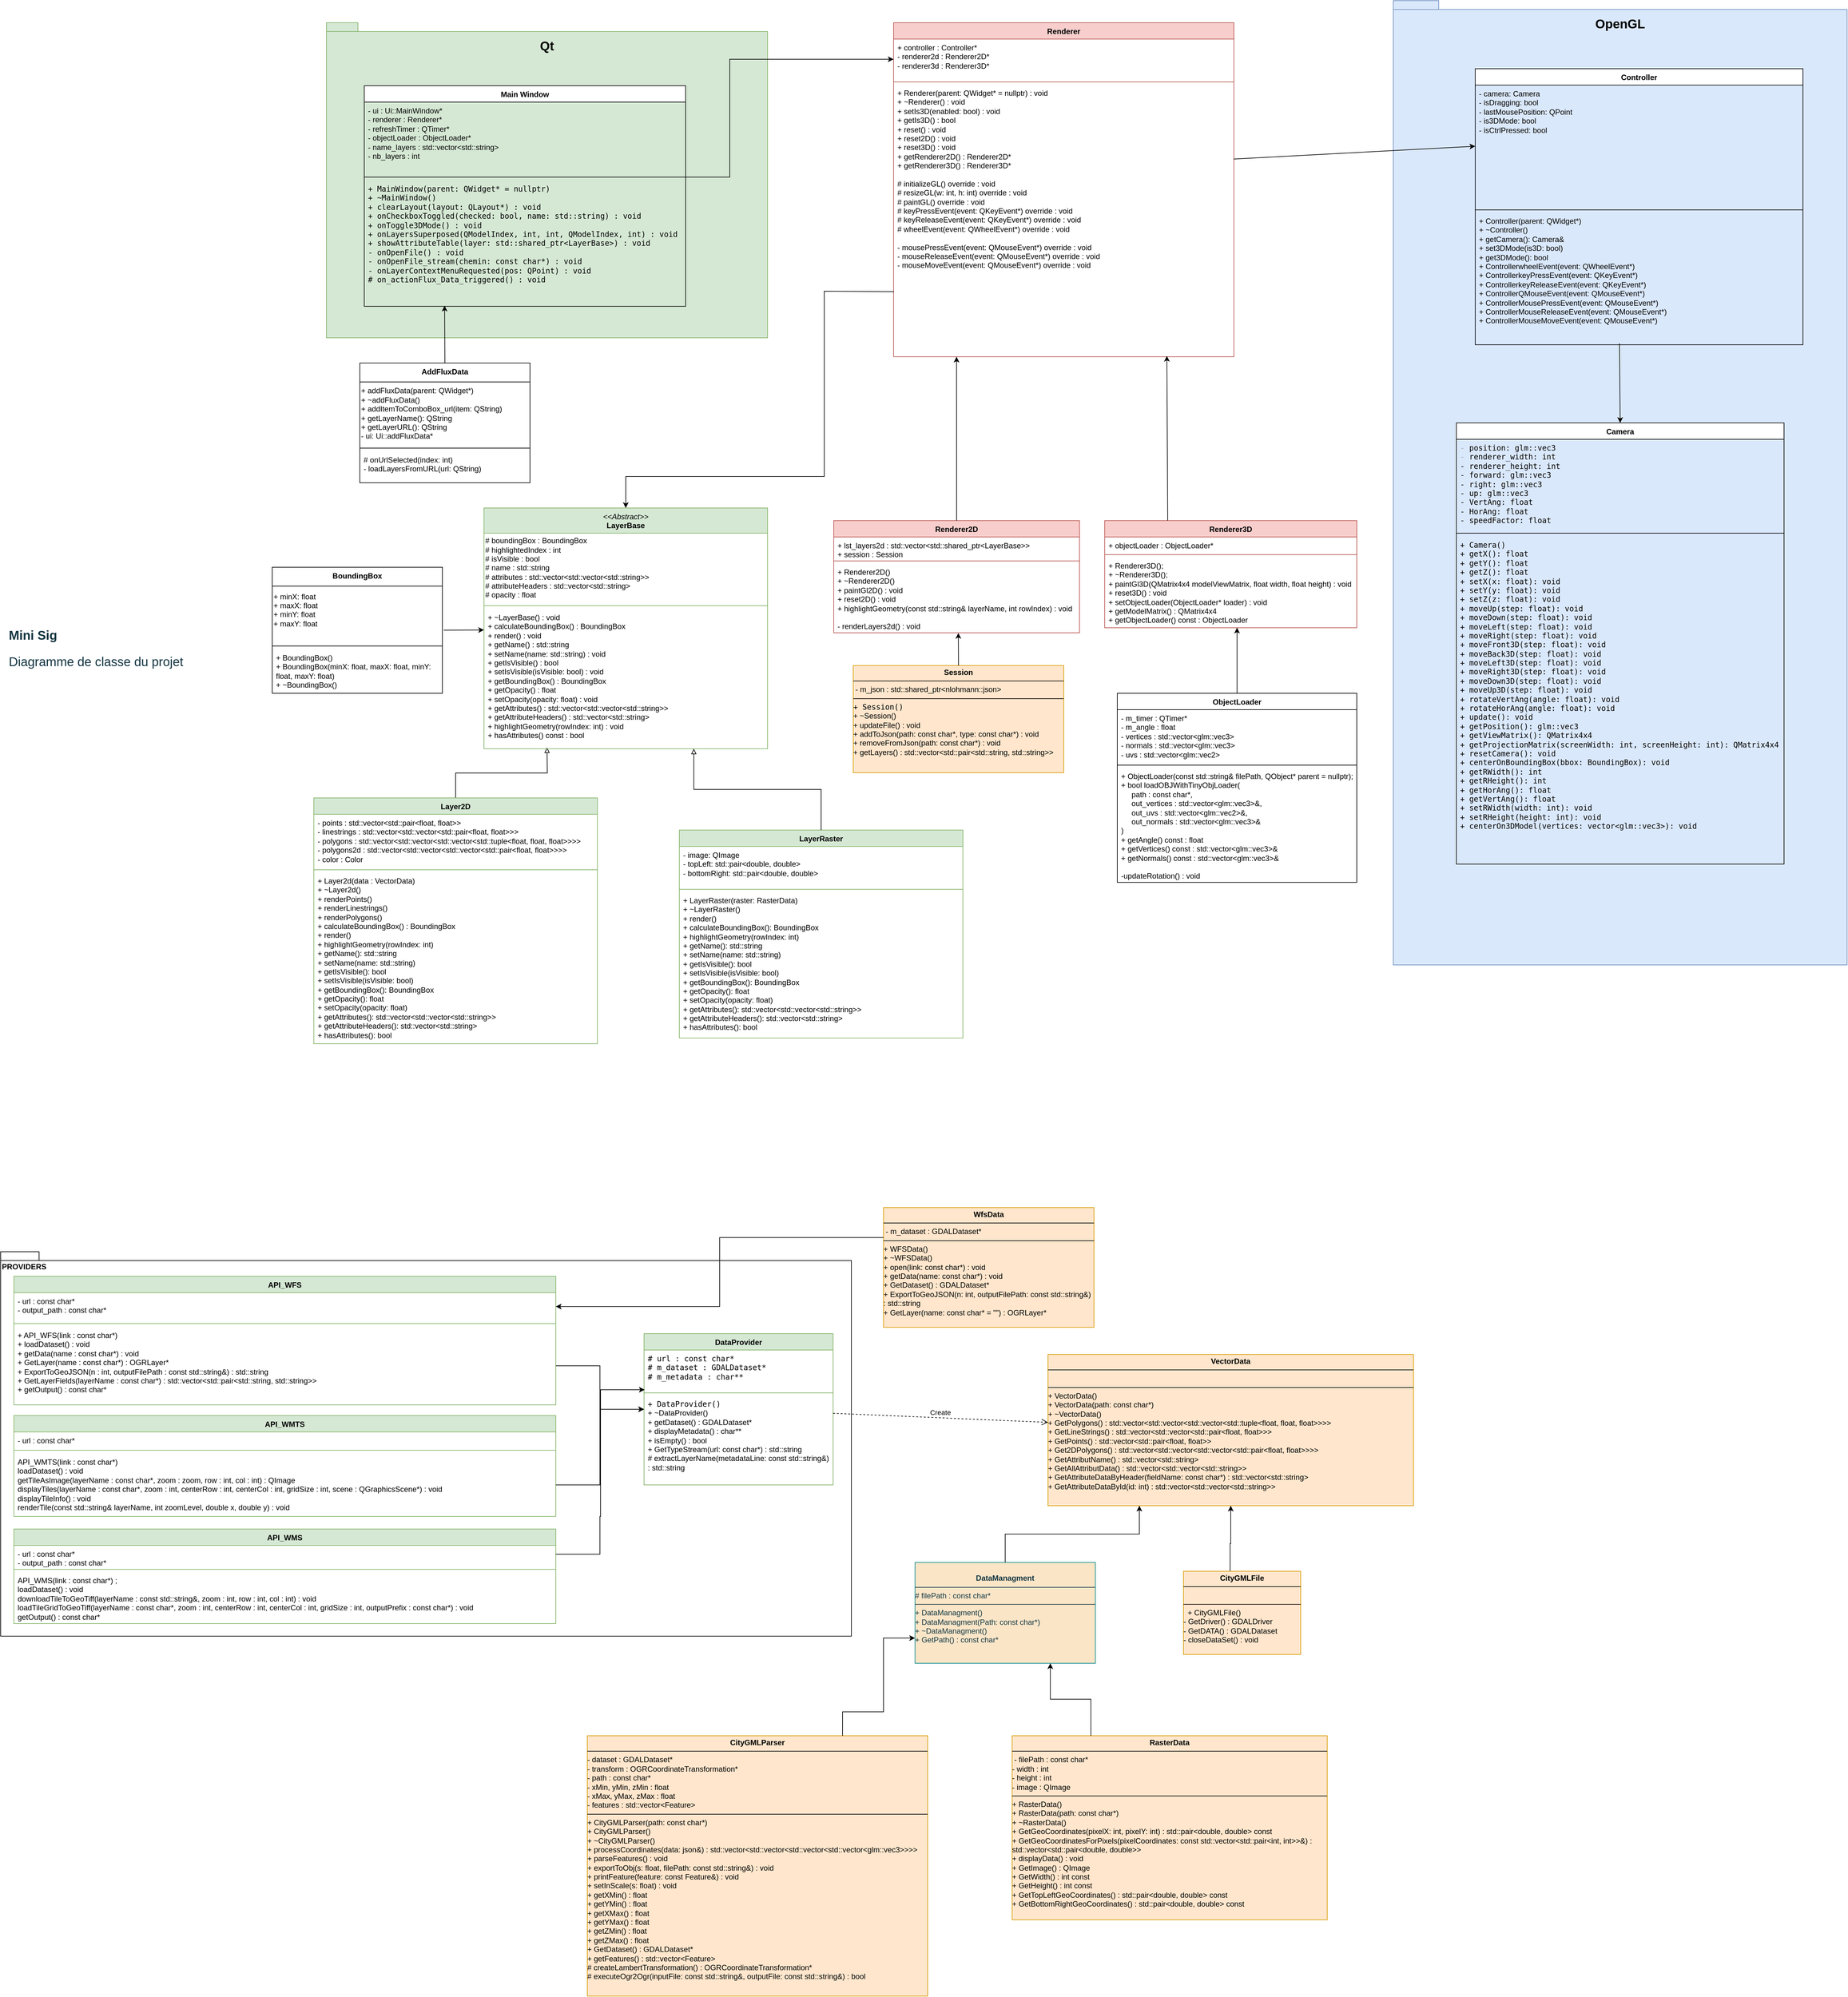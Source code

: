 <mxfile version="25.0.3">
  <diagram name="Page-1" id="ewJkEvwEkv3YmVCJp_y1">
    <mxGraphModel grid="1" page="1" gridSize="10" guides="1" tooltips="1" connect="1" arrows="1" fold="1" pageScale="1" pageWidth="3300" pageHeight="4681" math="0" shadow="0">
      <root>
        <mxCell id="0" />
        <mxCell id="1" parent="0" />
        <mxCell id="VQp6HczaZ_-Sfdic1Wj1-54" value="&lt;font style=&quot;font-size: 20px;&quot;&gt;Qt&lt;/font&gt;" style="shape=folder;fontStyle=1;spacingTop=20;tabWidth=40;tabHeight=14;tabPosition=left;html=1;whiteSpace=wrap;spacing=0;horizontal=1;verticalAlign=top;fillColor=#d5e8d4;strokeColor=#82b366;" vertex="1" parent="1">
          <mxGeometry x="516" y="-930" width="700" height="500" as="geometry" />
        </mxCell>
        <mxCell id="VQp6HczaZ_-Sfdic1Wj1-43" value="&lt;font style=&quot;font-size: 20px;&quot;&gt;OpenGL&lt;/font&gt;" style="shape=folder;fontStyle=1;spacingTop=20;tabWidth=40;tabHeight=14;tabPosition=left;html=1;whiteSpace=wrap;fillColor=#dae8fc;strokeColor=#6c8ebf;spacing=0;horizontal=1;verticalAlign=top;gradientDirection=radial;strokeWidth=1;" vertex="1" parent="1">
          <mxGeometry x="2209" y="-965" width="720" height="1530" as="geometry" />
        </mxCell>
        <mxCell id="YE_26TuEQfnDjmXxc6EP-49" value="&lt;div&gt;PROVIDERS&lt;/div&gt;&lt;div&gt;&lt;br&gt;&lt;/div&gt;" style="shape=folder;fontStyle=1;spacingTop=10;tabWidth=40;tabHeight=14;tabPosition=left;html=1;whiteSpace=wrap;align=left;verticalAlign=top;gradientDirection=radial;" vertex="1" parent="1">
          <mxGeometry x="-1" y="1020" width="1350" height="610" as="geometry" />
        </mxCell>
        <mxCell id="W0gagIkV84F4mibC6HWt-2" value="&lt;h1 style=&quot;margin-top: 0px;&quot;&gt;&lt;font style=&quot;font-size: 20px;&quot;&gt;Mini Sig&lt;/font&gt;&lt;/h1&gt;&lt;p&gt;&lt;font style=&quot;font-size: 20px;&quot;&gt;Diagramme de classe du projet&lt;/font&gt;&lt;/p&gt;" style="text;html=1;whiteSpace=wrap;overflow=hidden;rounded=0;labelBackgroundColor=none;fontColor=#143642;" vertex="1" parent="1">
          <mxGeometry x="10" y="20" width="290" height="160" as="geometry" />
        </mxCell>
        <mxCell id="Mz-Ej8ue9t3ja8AV73kb-6" value="&lt;p style=&quot;margin:0px;margin-top:4px;text-align:center;&quot;&gt;&lt;br&gt;&lt;b&gt;DataManagment&lt;/b&gt;&lt;/p&gt;&lt;hr size=&quot;1&quot; style=&quot;border-style:solid;&quot;&gt;# filePath : const char* &lt;br&gt;&lt;hr size=&quot;1&quot; style=&quot;border-style:solid;&quot;&gt;&lt;div&gt;&lt;span style=&quot;font-weight: 600; color: rgb(0, 103, 124); white-space: normal;&quot;&gt;&lt;/span&gt;&lt;span style=&quot;white-space: normal&quot;&gt;+ DataManagment()&lt;br&gt;+ DataManagment(Path: const char*)&lt;br&gt;+ ~DataManagment()&lt;br&gt;+ GetPath() : const char*&lt;br&gt;&lt;/span&gt;&lt;style type=&quot;text/css&quot;&gt;p, li { white-space: pre-wrap; }&lt;/style&gt;&lt;/div&gt;" style="verticalAlign=top;align=left;overflow=fill;html=1;whiteSpace=wrap;labelBackgroundColor=none;fillColor=#FAE5C7;strokeColor=#0F8B8D;fontColor=#143642;" vertex="1" parent="1">
          <mxGeometry x="1450" y="1513" width="286.25" height="160" as="geometry" />
        </mxCell>
        <mxCell id="VQp6HczaZ_-Sfdic1Wj1-57" value="" style="edgeStyle=orthogonalEdgeStyle;rounded=0;orthogonalLoop=1;jettySize=auto;html=1;entryX=0;entryY=0.5;entryDx=0;entryDy=0;" edge="1" parent="1" source="T-lWKSoQIw2f4ri57Lx8-16" target="T-lWKSoQIw2f4ri57Lx8-22">
          <mxGeometry relative="1" as="geometry">
            <mxPoint x="1026.0" y="-700.004" as="sourcePoint" />
            <mxPoint x="1306" y="-900" as="targetPoint" />
            <Array as="points">
              <mxPoint x="1156" y="-685" />
              <mxPoint x="1156" y="-872" />
            </Array>
          </mxGeometry>
        </mxCell>
        <mxCell id="M28GYR8N4w48KDMcxOb5-6" value="&lt;p style=&quot;margin:0px;margin-top:4px;text-align:center;&quot;&gt;&lt;b&gt;VectorData&lt;br&gt;&lt;/b&gt;&lt;/p&gt;&lt;hr size=&quot;1&quot; style=&quot;border-style:solid;&quot;&gt;&amp;nbsp;&lt;br&gt;&lt;hr size=&quot;1&quot; style=&quot;border-style:solid;&quot;&gt;&lt;div&gt;+ VectorData()&lt;br&gt;+ VectorData(path: const char*)&lt;br&gt;+ ~VectorData()&lt;br&gt;+ GetPolygons() : std::vector&amp;lt;std::vector&amp;lt;std::vector&amp;lt;std::tuple&amp;lt;float, float, float&amp;gt;&amp;gt;&amp;gt;&amp;gt;&lt;br&gt;+ GetLineStrings() : std::vector&amp;lt;std::vector&amp;lt;std::pair&amp;lt;float, float&amp;gt;&amp;gt;&amp;gt;&lt;br&gt;+ GetPoints() : std::vector&amp;lt;std::pair&amp;lt;float, float&amp;gt;&amp;gt;&lt;br&gt;+ Get2DPolygons() : std::vector&amp;lt;std::vector&amp;lt;std::vector&amp;lt;std::pair&amp;lt;float, float&amp;gt;&amp;gt;&amp;gt;&amp;gt;&lt;br&gt;+ GetAttributName() : std::vector&amp;lt;std::string&amp;gt;&lt;br&gt;+ GetAllAttributData() : std::vector&amp;lt;std::vector&amp;lt;std::string&amp;gt;&amp;gt;&lt;br&gt;+ GetAttributeDataByHeader(fieldName: const char*) : std::vector&amp;lt;std::string&amp;gt;&lt;br&gt;+ GetAttributeDataById(id: int) : std::vector&amp;lt;std::vector&amp;lt;std::string&amp;gt;&amp;gt;&lt;br&gt;&lt;/div&gt;&lt;br&gt;&lt;div&gt;&lt;style type=&quot;text/css&quot;&gt;p, li { white-space: pre-wrap; }&lt;/style&gt;&lt;/div&gt;" style="verticalAlign=top;align=left;overflow=fill;html=1;whiteSpace=wrap;fillColor=#ffe6cc;strokeColor=#d79b00;" vertex="1" parent="1">
          <mxGeometry x="1661" y="1183" width="580" height="240" as="geometry" />
        </mxCell>
        <mxCell id="_OyKHYViLCONZgguETRh-19" style="edgeStyle=orthogonalEdgeStyle;rounded=0;orthogonalLoop=1;jettySize=auto;html=1;entryX=0.5;entryY=1;entryDx=0;entryDy=0;" edge="1" parent="1" source="_OyKHYViLCONZgguETRh-18" target="M28GYR8N4w48KDMcxOb5-6">
          <mxGeometry relative="1" as="geometry">
            <mxPoint x="1990" y="1463" as="targetPoint" />
            <Array as="points">
              <mxPoint x="1950" y="1483" />
            </Array>
          </mxGeometry>
        </mxCell>
        <mxCell id="_OyKHYViLCONZgguETRh-18" value="&lt;p style=&quot;margin:0px;margin-top:4px;text-align:center;&quot;&gt;&lt;b&gt;CityGMLFile&lt;/b&gt;&lt;/p&gt;&lt;hr size=&quot;1&quot; style=&quot;border-style:solid;&quot;&gt;&lt;br&gt;&lt;hr size=&quot;1&quot; style=&quot;border-style:solid;&quot;&gt;&amp;nbsp; + CityGMLFile()&lt;br&gt;- GetDriver() : GDALDriver&lt;br&gt;- GetDATA() : GDALDataset&lt;br&gt;- closeDataSet() : void&lt;br&gt;&lt;div&gt;&lt;br&gt;&lt;/div&gt;" style="verticalAlign=top;align=left;overflow=fill;html=1;whiteSpace=wrap;fillColor=#ffe6cc;strokeColor=#d79b00;" vertex="1" parent="1">
          <mxGeometry x="1876" y="1527" width="186" height="132" as="geometry" />
        </mxCell>
        <mxCell id="iqyvSb_KlL2L7tUEm-mz-4" value="DataProvider" style="swimlane;fontStyle=1;align=center;verticalAlign=top;childLayout=stackLayout;horizontal=1;startSize=26;horizontalStack=0;resizeParent=1;resizeParentMax=0;resizeLast=0;collapsible=1;marginBottom=0;whiteSpace=wrap;html=1;fillColor=#d5e8d4;strokeColor=#82b366;" vertex="1" parent="1">
          <mxGeometry x="1020" y="1150" width="300" height="240" as="geometry" />
        </mxCell>
        <mxCell id="iqyvSb_KlL2L7tUEm-mz-5" value="&lt;pre style=&quot;margin-top:0px; margin-bottom:0px; margin-left:0px; margin-right:0px; -qt-block-indent:0; text-indent:0px;&quot;&gt;# url : const char*&lt;br&gt;# m_dataset : GDALDataset*&lt;br&gt;# m_metadata : char**&lt;br&gt;&lt;/pre&gt;&lt;style type=&quot;text/css&quot;&gt;p, li { white-space: pre-wrap; }&lt;/style&gt;" style="text;strokeColor=none;fillColor=none;align=left;verticalAlign=top;spacingLeft=4;spacingRight=4;overflow=hidden;rotatable=0;points=[[0,0.5],[1,0.5]];portConstraint=eastwest;whiteSpace=wrap;html=1;" vertex="1" parent="iqyvSb_KlL2L7tUEm-mz-4">
          <mxGeometry y="26" width="300" height="64" as="geometry" />
        </mxCell>
        <mxCell id="iqyvSb_KlL2L7tUEm-mz-6" value="" style="line;strokeWidth=1;fillColor=none;align=left;verticalAlign=middle;spacingTop=-1;spacingLeft=3;spacingRight=3;rotatable=0;labelPosition=right;points=[];portConstraint=eastwest;strokeColor=inherit;" vertex="1" parent="iqyvSb_KlL2L7tUEm-mz-4">
          <mxGeometry y="90" width="300" height="8" as="geometry" />
        </mxCell>
        <mxCell id="iqyvSb_KlL2L7tUEm-mz-7" value="&lt;pre style=&quot;margin-top:0px; margin-bottom:0px; margin-left:0px; margin-right:0px; -qt-block-indent:0; text-indent:0px;&quot;&gt;&lt;span style=&quot;font-weight:600; color:#00677c;&quot;&gt;&lt;/span&gt;+ DataProvider()&lt;/pre&gt;+ ~DataProvider()&lt;br&gt;+ getDataset() : GDALDataset*&lt;br&gt;+ displayMetadata() : char**&lt;br&gt;+ isEmpty() : bool&lt;br&gt;+ GetTypeStream(url: const char*) : std::string&lt;br&gt;# extractLayerName(metadataLine: const std::string&amp;amp;) : std::string" style="text;strokeColor=none;fillColor=none;align=left;verticalAlign=top;spacingLeft=4;spacingRight=4;overflow=hidden;rotatable=0;points=[[0,0.5],[1,0.5]];portConstraint=eastwest;whiteSpace=wrap;html=1;" vertex="1" parent="iqyvSb_KlL2L7tUEm-mz-4">
          <mxGeometry y="98" width="300" height="142" as="geometry" />
        </mxCell>
        <mxCell id="iqyvSb_KlL2L7tUEm-mz-8" value="API_WMS" style="swimlane;fontStyle=1;align=center;verticalAlign=top;childLayout=stackLayout;horizontal=1;startSize=26;horizontalStack=0;resizeParent=1;resizeParentMax=0;resizeLast=0;collapsible=1;marginBottom=0;whiteSpace=wrap;html=1;fillColor=#d5e8d4;strokeColor=#82b366;" vertex="1" parent="1">
          <mxGeometry x="20" y="1460" width="860" height="150" as="geometry" />
        </mxCell>
        <mxCell id="6vekvHHcH-sbyH3sNCDY-29" value="- url : const char*&lt;br&gt;- output_path : const char*" style="text;strokeColor=none;fillColor=none;align=left;verticalAlign=top;spacingLeft=4;spacingRight=4;overflow=hidden;rotatable=0;points=[[0,0.5],[1,0.5]];portConstraint=eastwest;whiteSpace=wrap;html=1;" vertex="1" parent="iqyvSb_KlL2L7tUEm-mz-8">
          <mxGeometry y="26" width="860" height="34" as="geometry" />
        </mxCell>
        <mxCell id="iqyvSb_KlL2L7tUEm-mz-10" value="" style="line;strokeWidth=1;fillColor=none;align=left;verticalAlign=middle;spacingTop=-1;spacingLeft=3;spacingRight=3;rotatable=0;labelPosition=right;points=[];portConstraint=eastwest;strokeColor=inherit;" vertex="1" parent="iqyvSb_KlL2L7tUEm-mz-8">
          <mxGeometry y="60" width="860" height="8" as="geometry" />
        </mxCell>
        <mxCell id="iqyvSb_KlL2L7tUEm-mz-11" value="API_WMS(link : const char*) ;&lt;br&gt;loadDataset() : void&lt;br&gt;downloadTileToGeoTiff(layerName : const std::string&amp;amp;, zoom : int, row : int, col : int) : void&lt;br&gt;loadTileGridToGeoTiff(layerName : const char*, zoom : int, centerRow : int, centerCol : int, gridSize : int, outputPrefix : const char*) : void&lt;br&gt;getOutput() : const char* " style="text;strokeColor=none;fillColor=none;align=left;verticalAlign=top;spacingLeft=4;spacingRight=4;overflow=hidden;rotatable=0;points=[[0,0.5],[1,0.5]];portConstraint=eastwest;whiteSpace=wrap;html=1;" vertex="1" parent="iqyvSb_KlL2L7tUEm-mz-8">
          <mxGeometry y="68" width="860" height="82" as="geometry" />
        </mxCell>
        <mxCell id="iqyvSb_KlL2L7tUEm-mz-12" value="API_WMTS" style="swimlane;fontStyle=1;align=center;verticalAlign=top;childLayout=stackLayout;horizontal=1;startSize=26;horizontalStack=0;resizeParent=1;resizeParentMax=0;resizeLast=0;collapsible=1;marginBottom=0;whiteSpace=wrap;html=1;fillColor=#d5e8d4;strokeColor=#82b366;" vertex="1" parent="1">
          <mxGeometry x="20" y="1280" width="860" height="160" as="geometry" />
        </mxCell>
        <mxCell id="6vekvHHcH-sbyH3sNCDY-28" value="- url : const char*" style="text;strokeColor=none;fillColor=none;align=left;verticalAlign=top;spacingLeft=4;spacingRight=4;overflow=hidden;rotatable=0;points=[[0,0.5],[1,0.5]];portConstraint=eastwest;whiteSpace=wrap;html=1;" vertex="1" parent="iqyvSb_KlL2L7tUEm-mz-12">
          <mxGeometry y="26" width="860" height="24" as="geometry" />
        </mxCell>
        <mxCell id="iqyvSb_KlL2L7tUEm-mz-13" value="" style="line;strokeWidth=1;fillColor=none;align=left;verticalAlign=middle;spacingTop=-1;spacingLeft=3;spacingRight=3;rotatable=0;labelPosition=right;points=[];portConstraint=eastwest;strokeColor=inherit;" vertex="1" parent="iqyvSb_KlL2L7tUEm-mz-12">
          <mxGeometry y="50" width="860" height="10" as="geometry" />
        </mxCell>
        <mxCell id="iqyvSb_KlL2L7tUEm-mz-14" value="API_WMTS(link : const char*)&lt;br&gt;loadDataset() : void&lt;br&gt;getTileAsImage(layerName : const char*, zoom : zoom, row : int, col : int) : QImage&lt;br&gt;displayTiles(layerName : const char*, zoom : int, centerRow : int, centerCol : int, gridSize : int, scene : QGraphicsScene*) : void&lt;br&gt;displayTileInfo() : void&lt;br&gt;renderTile(const std::string&amp;amp; layerName, int zoomLevel, double x, double y) : void" style="text;strokeColor=none;fillColor=none;align=left;verticalAlign=top;spacingLeft=4;spacingRight=4;overflow=hidden;rotatable=0;points=[[0,0.5],[1,0.5]];portConstraint=eastwest;whiteSpace=wrap;html=1;" vertex="1" parent="iqyvSb_KlL2L7tUEm-mz-12">
          <mxGeometry y="60" width="860" height="100" as="geometry" />
        </mxCell>
        <mxCell id="iqyvSb_KlL2L7tUEm-mz-15" value="API_WFS" style="swimlane;fontStyle=1;align=center;verticalAlign=top;childLayout=stackLayout;horizontal=1;startSize=26;horizontalStack=0;resizeParent=1;resizeParentMax=0;resizeLast=0;collapsible=1;marginBottom=0;whiteSpace=wrap;html=1;fillColor=#d5e8d4;strokeColor=#82b366;" vertex="1" parent="1">
          <mxGeometry x="20" y="1059" width="860" height="204" as="geometry" />
        </mxCell>
        <mxCell id="6vekvHHcH-sbyH3sNCDY-27" value="- url : const char*&lt;br&gt;- output_path : const char*" style="text;strokeColor=none;fillColor=none;align=left;verticalAlign=top;spacingLeft=4;spacingRight=4;overflow=hidden;rotatable=0;points=[[0,0.5],[1,0.5]];portConstraint=eastwest;whiteSpace=wrap;html=1;" vertex="1" parent="iqyvSb_KlL2L7tUEm-mz-15">
          <mxGeometry y="26" width="860" height="44" as="geometry" />
        </mxCell>
        <mxCell id="iqyvSb_KlL2L7tUEm-mz-16" value="" style="line;strokeWidth=1;fillColor=none;align=left;verticalAlign=middle;spacingTop=-1;spacingLeft=3;spacingRight=3;rotatable=0;labelPosition=right;points=[];portConstraint=eastwest;strokeColor=inherit;" vertex="1" parent="iqyvSb_KlL2L7tUEm-mz-15">
          <mxGeometry y="70" width="860" height="10" as="geometry" />
        </mxCell>
        <mxCell id="iqyvSb_KlL2L7tUEm-mz-17" value="&lt;pre style=&quot;margin-top:0px; margin-bottom:0px; margin-left:0px; margin-right:0px; -qt-block-indent:0; text-indent:0px;&quot;&gt;&lt;font face=&quot;Helvetica&quot;&gt;+ API_WFS(link : const char*)&lt;/font&gt;&lt;/pre&gt;&lt;font face=&quot;Helvetica&quot;&gt;+ loadDataset() : void&lt;br&gt;&lt;/font&gt;&lt;pre style=&quot;-qt-paragraph-type:empty; margin-top:0px; margin-bottom:0px; margin-left:0px; margin-right:0px; -qt-block-indent:0; text-indent:0px;&quot;&gt;&lt;font face=&quot;Helvetica&quot;&gt;+ getData(name : const char*) : void&lt;/font&gt;&lt;/pre&gt;&lt;pre style=&quot;-qt-paragraph-type:empty; margin-top:0px; margin-bottom:0px; margin-left:0px; margin-right:0px; -qt-block-indent:0; text-indent:0px;&quot;&gt;&lt;font face=&quot;Helvetica&quot;&gt;+ GetLayer(name : const char*) : OGRLayer*&lt;br&gt;+ ExportToGeoJSON(n : int, outputFilePath : const std::string&amp;amp;) : std::string&lt;br&gt;+ GetLayerFields(layerName : &lt;/font&gt;&lt;font face=&quot;Helvetica&quot;&gt;const char*&lt;/font&gt;&lt;font face=&quot;Helvetica&quot;&gt;) : &lt;/font&gt;&lt;font face=&quot;Helvetica&quot;&gt;std::vector&amp;lt;std::pair&amp;lt;std::string, std::string&amp;gt;&amp;gt;&lt;/font&gt;&lt;font face=&quot;Helvetica&quot;&gt;&lt;br&gt;+ getOutput() : &lt;/font&gt;&lt;font face=&quot;Helvetica&quot;&gt;const char*&lt;/font&gt;&lt;/pre&gt;" style="text;strokeColor=none;fillColor=none;align=left;verticalAlign=top;spacingLeft=4;spacingRight=4;overflow=hidden;rotatable=0;points=[[0,0.5],[1,0.5]];portConstraint=eastwest;whiteSpace=wrap;html=1;" vertex="1" parent="iqyvSb_KlL2L7tUEm-mz-15">
          <mxGeometry y="80" width="860" height="124" as="geometry" />
        </mxCell>
        <mxCell id="iqyvSb_KlL2L7tUEm-mz-20" style="edgeStyle=orthogonalEdgeStyle;rounded=0;orthogonalLoop=1;jettySize=auto;html=1;" edge="1" parent="1" source="iqyvSb_KlL2L7tUEm-mz-17" target="iqyvSb_KlL2L7tUEm-mz-4">
          <mxGeometry relative="1" as="geometry" />
        </mxCell>
        <mxCell id="iqyvSb_KlL2L7tUEm-mz-21" style="edgeStyle=orthogonalEdgeStyle;rounded=0;orthogonalLoop=1;jettySize=auto;html=1;" edge="1" parent="1" source="iqyvSb_KlL2L7tUEm-mz-14" target="iqyvSb_KlL2L7tUEm-mz-4">
          <mxGeometry relative="1" as="geometry" />
        </mxCell>
        <mxCell id="iqyvSb_KlL2L7tUEm-mz-22" style="edgeStyle=orthogonalEdgeStyle;rounded=0;orthogonalLoop=1;jettySize=auto;html=1;" edge="1" parent="1">
          <mxGeometry relative="1" as="geometry">
            <Array as="points">
              <mxPoint x="950" y="1500" />
              <mxPoint x="950" y="1440" />
              <mxPoint x="951" y="1440" />
              <mxPoint x="951" y="1239" />
            </Array>
            <mxPoint x="880" y="1500" as="sourcePoint" />
            <mxPoint x="1021" y="1239.0" as="targetPoint" />
          </mxGeometry>
        </mxCell>
        <mxCell id="iqyvSb_KlL2L7tUEm-mz-23" value="&lt;div&gt;Create&lt;/div&gt;" style="html=1;verticalAlign=bottom;endArrow=open;dashed=1;endSize=8;curved=0;rounded=0;" edge="1" parent="1" source="iqyvSb_KlL2L7tUEm-mz-4" target="M28GYR8N4w48KDMcxOb5-6">
          <mxGeometry relative="1" as="geometry">
            <mxPoint x="950" y="1470" as="sourcePoint" />
            <mxPoint x="870" y="1470" as="targetPoint" />
          </mxGeometry>
        </mxCell>
        <mxCell id="61fBXbApF1Y0hZVp9F97-6" value="&lt;p style=&quot;margin:0px;margin-top:4px;text-align:center;&quot;&gt;&lt;b&gt;RasterData&lt;br&gt;&lt;/b&gt;&lt;/p&gt;&lt;hr size=&quot;1&quot; style=&quot;border-style:solid;&quot;&gt;&amp;nbsp;- filePath : const char*&lt;br&gt;- width : int&lt;br&gt;- height : int&lt;br&gt;- image : QImage&lt;br&gt;&lt;hr size=&quot;1&quot; style=&quot;border-style:solid;&quot;&gt;&lt;div&gt;+ RasterData()&lt;br&gt;+ RasterData(path: const char*)&lt;br&gt;+ ~RasterData()&lt;br&gt;+ GetGeoCoordinates(pixelX: int, pixelY: int) : std::pair&amp;lt;double, double&amp;gt; const&lt;br&gt;+ GetGeoCoordinatesForPixels(pixelCoordinates: const std::vector&amp;lt;std::pair&amp;lt;int, int&amp;gt;&amp;gt;&amp;amp;) : std::vector&amp;lt;std::pair&amp;lt;double, double&amp;gt;&amp;gt;&lt;br&gt;+ displayData() : void&lt;br&gt;+ GetImage() : QImage&lt;br&gt;+ GetWidth() : int const&lt;br&gt;+ GetHeight() : int const&lt;br&gt;+ GetTopLeftGeoCoordinates() : std::pair&amp;lt;double, double&amp;gt; const&lt;br&gt;+ GetBottomRightGeoCoordinates() : std::pair&amp;lt;double, double&amp;gt; const&lt;br&gt;&lt;/div&gt;" style="verticalAlign=top;align=left;overflow=fill;html=1;whiteSpace=wrap;fillColor=#ffe6cc;strokeColor=#d79b00;" vertex="1" parent="1">
          <mxGeometry x="1604.13" y="1788" width="500" height="292" as="geometry" />
        </mxCell>
        <mxCell id="T-lWKSoQIw2f4ri57Lx8-14" value="Main Window" style="swimlane;fontStyle=1;align=center;verticalAlign=top;childLayout=stackLayout;horizontal=1;startSize=26;horizontalStack=0;resizeParent=1;resizeParentMax=0;resizeLast=0;collapsible=1;marginBottom=0;whiteSpace=wrap;html=1;" vertex="1" parent="1">
          <mxGeometry x="576" y="-830" width="510" height="350" as="geometry" />
        </mxCell>
        <mxCell id="T-lWKSoQIw2f4ri57Lx8-15" value="&lt;font style=&quot;font-size: 12px;&quot;&gt;- ui : Ui::MainWindow*&lt;br&gt;- renderer : Renderer*&lt;br&gt;- refreshTimer : QTimer*&lt;br&gt;- objectLoader : ObjectLoader*&lt;br&gt;- name_layers : std::vector&amp;lt;std::string&amp;gt;&lt;br&gt;- nb_layers : int&lt;/font&gt;" style="text;strokeColor=none;fillColor=none;align=left;verticalAlign=top;spacingLeft=4;spacingRight=4;overflow=hidden;rotatable=0;points=[[0,0.5],[1,0.5]];portConstraint=eastwest;whiteSpace=wrap;html=1;" vertex="1" parent="T-lWKSoQIw2f4ri57Lx8-14">
          <mxGeometry y="26" width="510" height="114" as="geometry" />
        </mxCell>
        <mxCell id="T-lWKSoQIw2f4ri57Lx8-16" value="" style="line;strokeWidth=1;fillColor=none;align=left;verticalAlign=middle;spacingTop=-4;spacingLeft=0;spacingRight=0;rotatable=0;labelPosition=right;points=[];portConstraint=eastwest;strokeColor=inherit;" vertex="1" parent="T-lWKSoQIw2f4ri57Lx8-14">
          <mxGeometry y="140" width="510" height="10" as="geometry" />
        </mxCell>
        <mxCell id="T-lWKSoQIw2f4ri57Lx8-17" value="&lt;pre style=&quot;margin-top:0px; margin-bottom:0px; margin-left:0px; margin-right:0px; -qt-block-indent:0; text-indent:0px;&quot;&gt;+ MainWindow(parent: QWidget* = nullptr)&lt;br&gt;+ ~MainWindow()&lt;br&gt;+ clearLayout(layout: QLayout*) : void&lt;br&gt;+ onCheckboxToggled(checked: bool, name: std::string) : void&lt;br&gt;+ onToggle3DMode() : void&lt;br&gt;+ onLayersSuperposed(QModelIndex, int, int, QModelIndex, int) : void&lt;br&gt;+ showAttributeTable(layer: std::shared_ptr&amp;lt;LayerBase&amp;gt;) : void&lt;br&gt;- onOpenFile() : void&lt;br&gt;- onOpenFile_stream(chemin: const char*) : void&lt;br&gt;- onLayerContextMenuRequested(pos: QPoint) : void&lt;br&gt;# on_actionFlux_Data_triggered() : void&lt;br&gt;&lt;/pre&gt;&lt;div&gt;&lt;pre style=&quot;margin-top:0px; margin-bottom:0px; margin-left:0px; margin-right:0px; -qt-block-indent:0; text-indent:0px;&quot;&gt;&lt;style type=&quot;text/css&quot;&gt;p, li { white-space: pre-wrap; }&lt;/style&gt;&lt;pre style=&quot;margin-top:0px; margin-bottom:0px; margin-left:0px; margin-right:0px; -qt-block-indent:0; text-indent:0px;&quot;&gt;&lt;/pre&gt;&lt;/pre&gt;&lt;style type=&quot;text/css&quot;&gt;p, li { white-space: pre-wrap; }&lt;/style&gt;&lt;/div&gt;" style="text;strokeColor=none;fillColor=none;align=left;verticalAlign=top;spacingLeft=4;spacingRight=4;overflow=hidden;rotatable=0;points=[[0,0.5],[1,0.5]];portConstraint=eastwest;whiteSpace=wrap;html=1;" vertex="1" parent="T-lWKSoQIw2f4ri57Lx8-14">
          <mxGeometry y="150" width="510" height="200" as="geometry" />
        </mxCell>
        <mxCell id="T-lWKSoQIw2f4ri57Lx8-21" value="&lt;div&gt;Renderer&lt;/div&gt;&lt;div&gt;&lt;br&gt;&lt;/div&gt;" style="swimlane;fontStyle=1;align=center;verticalAlign=top;childLayout=stackLayout;horizontal=1;startSize=26;horizontalStack=0;resizeParent=1;resizeParentMax=0;resizeLast=0;collapsible=1;marginBottom=0;whiteSpace=wrap;html=1;fillColor=#f8cecc;strokeColor=#b85450;" vertex="1" parent="1">
          <mxGeometry x="1416" y="-930" width="540" height="530" as="geometry" />
        </mxCell>
        <mxCell id="T-lWKSoQIw2f4ri57Lx8-22" value="+ controller : Controller*&lt;br/&gt;- renderer2d : Renderer2D*&lt;br/&gt;- renderer3d : Renderer3D*" style="text;strokeColor=none;fillColor=none;align=left;verticalAlign=top;spacingLeft=4;spacingRight=4;overflow=hidden;rotatable=0;points=[[0,0.5],[1,0.5]];portConstraint=eastwest;whiteSpace=wrap;html=1;" vertex="1" parent="T-lWKSoQIw2f4ri57Lx8-21">
          <mxGeometry y="26" width="540" height="64" as="geometry" />
        </mxCell>
        <mxCell id="T-lWKSoQIw2f4ri57Lx8-23" value="" style="line;strokeWidth=1;fillColor=none;align=left;verticalAlign=middle;spacingTop=-1;spacingLeft=3;spacingRight=3;rotatable=0;labelPosition=right;points=[];portConstraint=eastwest;strokeColor=inherit;" vertex="1" parent="T-lWKSoQIw2f4ri57Lx8-21">
          <mxGeometry y="90" width="540" height="8" as="geometry" />
        </mxCell>
        <mxCell id="T-lWKSoQIw2f4ri57Lx8-24" value="+ Renderer(parent: QWidget* = nullptr) : void&lt;br&gt;+ ~Renderer() : void&lt;br&gt;+ setIs3D(enabled: bool) : void&lt;br&gt;+ getIs3D() : bool&lt;br&gt;+ reset() : void&lt;br&gt;+ reset2D() : void&lt;br&gt;+ reset3D() : void&lt;br&gt;+ getRenderer2D() : Renderer2D*&lt;br&gt;+ getRenderer3D() : Renderer3D*&lt;br&gt;&lt;div&gt;&lt;br&gt;&lt;/div&gt;&lt;div&gt;# initializeGL() override : void&lt;/div&gt;# resizeGL(w: int, h: int)&amp;nbsp;override : void&lt;br&gt;# paintGL() override : void&lt;br&gt;# keyPressEvent(event: QKeyEvent*)&amp;nbsp;override : void&lt;br&gt;# keyReleaseEvent(event: QKeyEvent*) override : void&lt;br&gt;# wheelEvent(event: QWheelEvent*) override : void&lt;br&gt;&lt;br&gt;- mousePressEvent(event: QMouseEvent*) override : void&lt;br&gt;- mouseReleaseEvent(event: QMouseEvent*) override : void&lt;br&gt;- mouseMoveEvent(event: QMouseEvent*) override : void" style="text;strokeColor=none;fillColor=none;align=left;verticalAlign=top;spacingLeft=4;spacingRight=4;overflow=hidden;rotatable=0;points=[[0,0.5],[1,0.5]];portConstraint=eastwest;whiteSpace=wrap;html=1;" vertex="1" parent="T-lWKSoQIw2f4ri57Lx8-21">
          <mxGeometry y="98" width="540" height="432" as="geometry" />
        </mxCell>
        <mxCell id="T-lWKSoQIw2f4ri57Lx8-25" value="Renderer2D" style="swimlane;fontStyle=1;align=center;verticalAlign=top;childLayout=stackLayout;horizontal=1;startSize=26;horizontalStack=0;resizeParent=1;resizeParentMax=0;resizeLast=0;collapsible=1;marginBottom=0;whiteSpace=wrap;html=1;fillColor=#f8cecc;strokeColor=#b85450;" vertex="1" parent="1">
          <mxGeometry x="1321" y="-140" width="390" height="178" as="geometry" />
        </mxCell>
        <mxCell id="T-lWKSoQIw2f4ri57Lx8-26" value="+ lst_layers2d : std::vector&amp;lt;std::shared_ptr&amp;lt;LayerBase&amp;gt;&amp;gt;&lt;br&gt;+ session : Session" style="text;strokeColor=none;fillColor=none;align=left;verticalAlign=top;spacingLeft=4;spacingRight=4;overflow=hidden;rotatable=0;points=[[0,0.5],[1,0.5]];portConstraint=eastwest;whiteSpace=wrap;html=1;" vertex="1" parent="T-lWKSoQIw2f4ri57Lx8-25">
          <mxGeometry y="26" width="390" height="34" as="geometry" />
        </mxCell>
        <mxCell id="T-lWKSoQIw2f4ri57Lx8-27" value="" style="line;strokeWidth=1;fillColor=none;align=left;verticalAlign=middle;spacingTop=-1;spacingLeft=3;spacingRight=3;rotatable=0;labelPosition=right;points=[];portConstraint=eastwest;strokeColor=inherit;" vertex="1" parent="T-lWKSoQIw2f4ri57Lx8-25">
          <mxGeometry y="60" width="390" height="8" as="geometry" />
        </mxCell>
        <mxCell id="T-lWKSoQIw2f4ri57Lx8-28" value="+ Renderer2D()&lt;br&gt;+ ~Renderer2D()&lt;br&gt;+ paintGl2D() : void&lt;br&gt;+ reset2D() : void&lt;br&gt;&lt;div&gt;+ highlightGeometry(const std::string&amp;amp; layerName, int rowIndex) : void&lt;/div&gt;&lt;div&gt;&lt;br&gt;&lt;/div&gt;&lt;div&gt;- renderLayers2d() : void&lt;br&gt;&lt;/div&gt;" style="text;strokeColor=none;fillColor=none;align=left;verticalAlign=top;spacingLeft=4;spacingRight=4;overflow=hidden;rotatable=0;points=[[0,0.5],[1,0.5]];portConstraint=eastwest;whiteSpace=wrap;html=1;" vertex="1" parent="T-lWKSoQIw2f4ri57Lx8-25">
          <mxGeometry y="68" width="390" height="110" as="geometry" />
        </mxCell>
        <mxCell id="T-lWKSoQIw2f4ri57Lx8-30" value="Renderer3D" style="swimlane;fontStyle=1;align=center;verticalAlign=top;childLayout=stackLayout;horizontal=1;startSize=26;horizontalStack=0;resizeParent=1;resizeParentMax=0;resizeLast=0;collapsible=1;marginBottom=0;whiteSpace=wrap;html=1;fillColor=#f8cecc;strokeColor=#b85450;" vertex="1" parent="1">
          <mxGeometry x="1751" y="-140" width="400" height="170" as="geometry" />
        </mxCell>
        <mxCell id="T-lWKSoQIw2f4ri57Lx8-31" value="+ objectLoader : ObjectLoader*" style="text;strokeColor=none;fillColor=none;align=left;verticalAlign=top;spacingLeft=4;spacingRight=4;overflow=hidden;rotatable=0;points=[[0,0.5],[1,0.5]];portConstraint=eastwest;whiteSpace=wrap;html=1;" vertex="1" parent="T-lWKSoQIw2f4ri57Lx8-30">
          <mxGeometry y="26" width="400" height="24" as="geometry" />
        </mxCell>
        <mxCell id="T-lWKSoQIw2f4ri57Lx8-32" value="" style="line;strokeWidth=1;fillColor=none;align=left;verticalAlign=middle;spacingTop=-1;spacingLeft=3;spacingRight=3;rotatable=0;labelPosition=right;points=[];portConstraint=eastwest;strokeColor=inherit;" vertex="1" parent="T-lWKSoQIw2f4ri57Lx8-30">
          <mxGeometry y="50" width="400" height="8" as="geometry" />
        </mxCell>
        <mxCell id="T-lWKSoQIw2f4ri57Lx8-33" value="+ Renderer3D();&lt;br&gt;+ ~Renderer3D();&lt;br&gt;+ paintGl3D(QMatrix4x4 modelViewMatrix, float width, float height) : void&lt;br&gt;+ reset3D() : void&lt;br&gt;+ setObjectLoader(ObjectLoader* loader) : void&lt;br&gt;+ getModelMatrix() : QMatrix4x4&lt;br&gt;+ getObjectLoader() const : ObjectLoader" style="text;strokeColor=none;fillColor=none;align=left;verticalAlign=top;spacingLeft=4;spacingRight=4;overflow=hidden;rotatable=0;points=[[0,0.5],[1,0.5]];portConstraint=eastwest;whiteSpace=wrap;html=1;" vertex="1" parent="T-lWKSoQIw2f4ri57Lx8-30">
          <mxGeometry y="58" width="400" height="112" as="geometry" />
        </mxCell>
        <mxCell id="T-lWKSoQIw2f4ri57Lx8-40" value="" style="endArrow=classic;html=1;rounded=0;entryX=0;entryY=0.5;entryDx=0;entryDy=0;exitX=0.999;exitY=0.274;exitDx=0;exitDy=0;exitPerimeter=0;" edge="1" parent="1" source="T-lWKSoQIw2f4ri57Lx8-24" target="T-lWKSoQIw2f4ri57Lx8-42">
          <mxGeometry width="50" height="50" relative="1" as="geometry">
            <mxPoint x="1796" y="-550" as="sourcePoint" />
            <mxPoint x="2136.0" y="-549" as="targetPoint" />
          </mxGeometry>
        </mxCell>
        <mxCell id="T-lWKSoQIw2f4ri57Lx8-41" value="Controller" style="swimlane;fontStyle=1;align=center;verticalAlign=top;childLayout=stackLayout;horizontal=1;startSize=26;horizontalStack=0;resizeParent=1;resizeParentMax=0;resizeLast=0;collapsible=1;marginBottom=0;whiteSpace=wrap;html=1;" vertex="1" parent="1">
          <mxGeometry x="2339" y="-857" width="520" height="438" as="geometry" />
        </mxCell>
        <mxCell id="T-lWKSoQIw2f4ri57Lx8-42" value="&lt;div&gt;&lt;div&gt;- camera: Camera&lt;br&gt;- isDragging: bool&lt;br&gt;- lastMousePosition: QPoint&lt;br&gt;- is3DMode: bool&lt;br&gt;- isCtrlPressed: bool&lt;br&gt;&lt;/div&gt;&lt;div&gt;&lt;br&gt;&lt;/div&gt;&lt;div&gt;&lt;br&gt;&lt;/div&gt;&lt;/div&gt;" style="text;strokeColor=none;fillColor=none;align=left;verticalAlign=top;spacingLeft=4;spacingRight=4;overflow=hidden;rotatable=0;points=[[0,0.5],[1,0.5]];portConstraint=eastwest;whiteSpace=wrap;html=1;" vertex="1" parent="T-lWKSoQIw2f4ri57Lx8-41">
          <mxGeometry y="26" width="520" height="194" as="geometry" />
        </mxCell>
        <mxCell id="T-lWKSoQIw2f4ri57Lx8-43" value="" style="line;strokeWidth=1;fillColor=none;align=left;verticalAlign=middle;spacingTop=-1;spacingLeft=3;spacingRight=3;rotatable=0;labelPosition=right;points=[];portConstraint=eastwest;strokeColor=inherit;" vertex="1" parent="T-lWKSoQIw2f4ri57Lx8-41">
          <mxGeometry y="220" width="520" height="8" as="geometry" />
        </mxCell>
        <mxCell id="T-lWKSoQIw2f4ri57Lx8-44" value="&lt;div&gt;+ Controller(parent: QWidget*)&lt;/div&gt;+ ~Controller()&lt;br&gt;+ getCamera(): Camera&amp;amp;&lt;br&gt;+ set3DMode(is3D: bool)&lt;br&gt;+ get3DMode(): bool&lt;br&gt;+ ControllerwheelEvent(event: QWheelEvent*)&lt;br&gt;+ ControllerkeyPressEvent(event: QKeyEvent*)&lt;br&gt;+ ControllerkeyReleaseEvent(event: QKeyEvent*)&lt;br&gt;+ ControllerQMouseEvent(event: QMouseEvent*)&lt;br&gt;+ ControllerMousePressEvent(event: QMouseEvent*)&lt;br&gt;+ ControllerMouseReleaseEvent(event: QMouseEvent*)&lt;br&gt;+ ControllerMouseMoveEvent(event: QMouseEvent*)&lt;br&gt;&lt;div&gt;&lt;br&gt;&lt;/div&gt;" style="text;strokeColor=none;fillColor=none;align=left;verticalAlign=top;spacingLeft=4;spacingRight=4;overflow=hidden;rotatable=0;points=[[0,0.5],[1,0.5]];portConstraint=eastwest;whiteSpace=wrap;html=1;" vertex="1" parent="T-lWKSoQIw2f4ri57Lx8-41">
          <mxGeometry y="228" width="520" height="210" as="geometry" />
        </mxCell>
        <mxCell id="T-lWKSoQIw2f4ri57Lx8-45" value="Camera" style="swimlane;fontStyle=1;align=center;verticalAlign=top;childLayout=stackLayout;horizontal=1;startSize=26;horizontalStack=0;resizeParent=1;resizeParentMax=0;resizeLast=0;collapsible=1;marginBottom=0;whiteSpace=wrap;html=1;" vertex="1" parent="1">
          <mxGeometry x="2309" y="-295" width="520" height="700" as="geometry" />
        </mxCell>
        <mxCell id="T-lWKSoQIw2f4ri57Lx8-46" value="&lt;pre style=&quot;margin-top:0px; margin-bottom:0px; margin-left:0px; margin-right:0px; -qt-block-indent:0; text-indent:0px;&quot;&gt;&lt;span style=&quot;color:#aaaaaa;&quot;&gt;-&lt;/span&gt;&lt;span style=&quot;color:#c0c0c0;&quot;&gt; &lt;/span&gt;position:&lt;span style=&quot;color:#c0c0c0;&quot;&gt; &lt;/span&gt;glm::vec3&lt;span style=&quot;color:#c0c0c0;&quot;&gt; &lt;/span&gt;&lt;br&gt;&lt;span style=&quot;color:#aaaaaa;&quot;&gt;-&lt;/span&gt;&lt;span style=&quot;color:#c0c0c0;&quot;&gt; &lt;/span&gt;renderer_width: int&lt;br&gt;- renderer_height: int&lt;br&gt;- forward: glm::vec3&lt;br&gt;- right: glm::vec3&lt;br&gt;- up: glm::vec3&lt;br&gt;- VertAng: float&lt;br&gt;- HorAng: float&lt;br&gt;- speedFactor: float&lt;br&gt;&lt;style type=&quot;text/css&quot;&gt;p, li { white-space: pre-wrap; }&lt;/style&gt;&lt;pre style=&quot;margin-top:0px; margin-bottom:0px; margin-left:0px; margin-right:0px; -qt-block-indent:0; text-indent:0px;&quot;&gt;&lt;/pre&gt;&lt;/pre&gt;&lt;style type=&quot;text/css&quot;&gt;p, li { white-space: pre-wrap; }&lt;/style&gt;" style="text;strokeColor=none;fillColor=none;align=left;verticalAlign=top;spacingLeft=4;spacingRight=4;overflow=hidden;rotatable=0;points=[[0,0.5],[1,0.5]];portConstraint=eastwest;whiteSpace=wrap;html=1;" vertex="1" parent="T-lWKSoQIw2f4ri57Lx8-45">
          <mxGeometry y="26" width="520" height="144" as="geometry" />
        </mxCell>
        <mxCell id="T-lWKSoQIw2f4ri57Lx8-47" value="" style="line;strokeWidth=1;fillColor=none;align=left;verticalAlign=middle;spacingTop=-1;spacingLeft=3;spacingRight=3;rotatable=0;labelPosition=right;points=[];portConstraint=eastwest;strokeColor=inherit;" vertex="1" parent="T-lWKSoQIw2f4ri57Lx8-45">
          <mxGeometry y="170" width="520" height="10" as="geometry" />
        </mxCell>
        <mxCell id="T-lWKSoQIw2f4ri57Lx8-48" value="&lt;pre style=&quot;margin-top:0px; margin-bottom:0px; margin-left:0px; margin-right:0px; -qt-block-indent:0; text-indent:0px;&quot;&gt;&lt;style type=&quot;text/css&quot;&gt;p, li { white-space: pre-wrap; }&lt;/style&gt;&lt;pre style=&quot;margin-top:0px; margin-bottom:0px; margin-left:0px; margin-right:0px; -qt-block-indent:0; text-indent:0px;&quot;&gt;&lt;/pre&gt;+ Camera()&lt;br&gt;+ getX(): float&lt;br&gt;+ getY(): float&lt;br&gt;+ getZ(): float&lt;br&gt;&lt;style type=&quot;text/css&quot;&gt;p, li { white-space: pre-wrap; }&lt;/style&gt;&lt;pre style=&quot;margin-top:0px; margin-bottom:0px; margin-left:0px; margin-right:0px; -qt-block-indent:0; text-indent:0px;&quot;&gt;&lt;/pre&gt;&lt;pre style=&quot;margin-top:0px; margin-bottom:0px; margin-left:0px; margin-right:0px; -qt-block-indent:0; text-indent:0px;&quot;&gt;&lt;/pre&gt;&lt;pre style=&quot;margin-top:0px; margin-bottom:0px; margin-left:0px; margin-right:0px; -qt-block-indent:0; text-indent:0px;&quot;&gt;&lt;/pre&gt;&lt;pre style=&quot;margin-top:0px; margin-bottom:0px; margin-left:0px; margin-right:0px; -qt-block-indent:0; text-indent:0px;&quot;&gt;&lt;/pre&gt;&lt;style type=&quot;text/css&quot;&gt;p, li { white-space: pre-wrap; }&lt;/style&gt;&lt;pre style=&quot;margin-top:0px; margin-bottom:0px; margin-left:0px; margin-right:0px; -qt-block-indent:0; text-indent:0px;&quot;&gt;&lt;/pre&gt;+ setX(x: float): void&lt;br&gt;+ setY(y: float): void&lt;br&gt;+ setZ(z: float): void&lt;br&gt;+ moveUp(step: float): void&lt;br&gt;+ moveDown(step: float): void&lt;br&gt;+ moveLeft(step: float): void&lt;br&gt;+ moveRight(step: float): void&lt;br&gt;+ moveFront3D(step: float): void&lt;br&gt;+ moveBack3D(step: float): void&lt;br&gt;+ moveLeft3D(step: float): void&lt;br&gt;+ moveRight3D(step: float): void&lt;br&gt;+ moveDown3D(step: float): void&lt;br&gt;+ moveUp3D(step: float): void&lt;br&gt;+ rotateVertAng(angle: float): void&lt;br&gt;+ rotateHorAng(angle: float): void&lt;br&gt;+ update(): void&lt;br&gt;+ getPosition(): glm::vec3&lt;br&gt;+ getViewMatrix(): QMatrix4x4&lt;br&gt;+ getProjectionMatrix(screenWidth: int, screenHeight: int): QMatrix4x4&lt;br&gt;+ resetCamera(): void&lt;br&gt;+ centerOnBoundingBox(bbox: BoundingBox): void&lt;br&gt;+ getRWidth(): int&lt;br&gt;+ getRHeight(): int&lt;br&gt;+ getHorAng(): float       &lt;br&gt;+ getVertAng(): float&lt;br&gt;+ setRWidth(width: int): void&lt;br&gt;+ setRHeight(height: int): void&lt;br&gt;+ centerOn3DModel(vertices: vector&amp;lt;glm::vec3&amp;gt;): void&lt;br&gt;&lt;style type=&quot;text/css&quot;&gt;p, li { white-space: pre-wrap; }&lt;/style&gt;&lt;pre style=&quot;margin-top:0px; margin-bottom:0px; margin-left:0px; margin-right:0px; -qt-block-indent:0; text-indent:0px;&quot;&gt;&lt;/pre&gt;&lt;pre style=&quot;margin-top:0px; margin-bottom:0px; margin-left:0px; margin-right:0px; -qt-block-indent:0; text-indent:0px;&quot;&gt;&lt;/pre&gt;&lt;pre style=&quot;margin-top:0px; margin-bottom:0px; margin-left:0px; margin-right:0px; -qt-block-indent:0; text-indent:0px;&quot;&gt;&lt;/pre&gt;&lt;pre style=&quot;margin-top:0px; margin-bottom:0px; margin-left:0px; margin-right:0px; -qt-block-indent:0; text-indent:0px;&quot;&gt;&lt;/pre&gt;&lt;pre style=&quot;margin-top:0px; margin-bottom:0px; margin-left:0px; margin-right:0px; -qt-block-indent:0; text-indent:0px;&quot;&gt;&lt;/pre&gt;&lt;pre style=&quot;margin-top:0px; margin-bottom:0px; margin-left:0px; margin-right:0px; -qt-block-indent:0; text-indent:0px;&quot;&gt;&lt;/pre&gt;&lt;pre style=&quot;margin-top:0px; margin-bottom:0px; margin-left:0px; margin-right:0px; -qt-block-indent:0; text-indent:0px;&quot;&gt;&lt;/pre&gt;&lt;pre style=&quot;margin-top:0px; margin-bottom:0px; margin-left:0px; margin-right:0px; -qt-block-indent:0; text-indent:0px;&quot;&gt;&lt;/pre&gt;&lt;pre style=&quot;margin-top:0px; margin-bottom:0px; margin-left:0px; margin-right:0px; -qt-block-indent:0; text-indent:0px;&quot;&gt;&lt;/pre&gt;&lt;pre style=&quot;margin-top:0px; margin-bottom:0px; margin-left:0px; margin-right:0px; -qt-block-indent:0; text-indent:0px;&quot;&gt;&lt;/pre&gt;&lt;pre style=&quot;margin-top:0px; margin-bottom:0px; margin-left:0px; margin-right:0px; -qt-block-indent:0; text-indent:0px;&quot;&gt;&lt;/pre&gt;&lt;pre style=&quot;margin-top:0px; margin-bottom:0px; margin-left:0px; margin-right:0px; -qt-block-indent:0; text-indent:0px;&quot;&gt;&lt;/pre&gt;&lt;pre style=&quot;margin-top:0px; margin-bottom:0px; margin-left:0px; margin-right:0px; -qt-block-indent:0; text-indent:0px;&quot;&gt;&lt;/pre&gt;&lt;pre style=&quot;margin-top:0px; margin-bottom:0px; margin-left:0px; margin-right:0px; -qt-block-indent:0; text-indent:0px;&quot;&gt;&lt;/pre&gt;&lt;pre style=&quot;margin-top:0px; margin-bottom:0px; margin-left:0px; margin-right:0px; -qt-block-indent:0; text-indent:0px;&quot;&gt;&lt;/pre&gt;&lt;pre style=&quot;margin-top:0px; margin-bottom:0px; margin-left:0px; margin-right:0px; -qt-block-indent:0; text-indent:0px;&quot;&gt;&lt;/pre&gt;&lt;pre style=&quot;margin-top:0px; margin-bottom:0px; margin-left:0px; margin-right:0px; -qt-block-indent:0; text-indent:0px;&quot;&gt;&lt;/pre&gt;&lt;pre style=&quot;margin-top:0px; margin-bottom:0px; margin-left:0px; margin-right:0px; -qt-block-indent:0; text-indent:0px;&quot;&gt;&lt;/pre&gt;&lt;pre style=&quot;margin-top:0px; margin-bottom:0px; margin-left:0px; margin-right:0px; -qt-block-indent:0; text-indent:0px;&quot;&gt;&lt;/pre&gt;&lt;pre style=&quot;margin-top:0px; margin-bottom:0px; margin-left:0px; margin-right:0px; -qt-block-indent:0; text-indent:0px;&quot;&gt;&lt;/pre&gt;&lt;pre style=&quot;margin-top:0px; margin-bottom:0px; margin-left:0px; margin-right:0px; -qt-block-indent:0; text-indent:0px;&quot;&gt;&lt;/pre&gt;&lt;pre style=&quot;margin-top:0px; margin-bottom:0px; margin-left:0px; margin-right:0px; -qt-block-indent:0; text-indent:0px;&quot;&gt;&lt;/pre&gt;&lt;pre style=&quot;margin-top:0px; margin-bottom:0px; margin-left:0px; margin-right:0px; -qt-block-indent:0; text-indent:0px;&quot;&gt;&lt;/pre&gt;&lt;pre style=&quot;margin-top:0px; margin-bottom:0px; margin-left:0px; margin-right:0px; -qt-block-indent:0; text-indent:0px;&quot;&gt;&lt;/pre&gt;&lt;pre style=&quot;margin-top:0px; margin-bottom:0px; margin-left:0px; margin-right:0px; -qt-block-indent:0; text-indent:0px;&quot;&gt;&lt;/pre&gt;&lt;pre style=&quot;margin-top:0px; margin-bottom:0px; margin-left:0px; margin-right:0px; -qt-block-indent:0; text-indent:0px;&quot;&gt;&lt;/pre&gt;&lt;pre style=&quot;margin-top:0px; margin-bottom:0px; margin-left:0px; margin-right:0px; -qt-block-indent:0; text-indent:0px;&quot;&gt;&lt;/pre&gt;&lt;pre style=&quot;margin-top:0px; margin-bottom:0px; margin-left:0px; margin-right:0px; -qt-block-indent:0; text-indent:0px;&quot;&gt;&lt;/pre&gt;&lt;style type=&quot;text/css&quot;&gt;p, li { white-space: pre-wrap; }&lt;/style&gt;&lt;pre style=&quot;margin-top:0px; margin-bottom:0px; margin-left:0px; margin-right:0px; -qt-block-indent:0; text-indent:0px;&quot;&gt;&lt;/pre&gt;&lt;style type=&quot;text/css&quot;&gt;p, li { white-space: pre-wrap; }&lt;/style&gt;&lt;pre style=&quot;margin-top:0px; margin-bottom:0px; margin-left:0px; margin-right:0px; -qt-block-indent:0; text-indent:0px;&quot;&gt;&lt;/pre&gt;&lt;style type=&quot;text/css&quot;&gt;p, li { white-space: pre-wrap; }&lt;/style&gt;&lt;pre style=&quot;margin-top:0px; margin-bottom:0px; margin-left:0px; margin-right:0px; -qt-block-indent:0; text-indent:0px;&quot;&gt;&lt;/pre&gt;&lt;style type=&quot;text/css&quot;&gt;p, li { white-space: pre-wrap; }&lt;/style&gt;&lt;pre style=&quot;margin-top:0px; margin-bottom:0px; margin-left:0px; margin-right:0px; -qt-block-indent:0; text-indent:0px;&quot;&gt;&lt;/pre&gt;&lt;style type=&quot;text/css&quot;&gt;p, li { white-space: pre-wrap; }&lt;/style&gt;&lt;pre style=&quot;margin-top:0px; margin-bottom:0px; margin-left:0px; margin-right:0px; -qt-block-indent:0; text-indent:0px;&quot;&gt;&lt;/pre&gt;&lt;style type=&quot;text/css&quot;&gt;p, li { white-space: pre-wrap; }&lt;/style&gt;&lt;pre style=&quot;margin-top:0px; margin-bottom:0px; margin-left:0px; margin-right:0px; -qt-block-indent:0; text-indent:0px;&quot;&gt;&lt;/pre&gt;&lt;style type=&quot;text/css&quot;&gt;p, li { white-space: pre-wrap; }&lt;/style&gt;&lt;pre style=&quot;margin-top:0px; margin-bottom:0px; margin-left:0px; margin-right:0px; -qt-block-indent:0; text-indent:0px;&quot;&gt;&lt;/pre&gt;&lt;style type=&quot;text/css&quot;&gt;p, li { white-space: pre-wrap; }&lt;/style&gt;&lt;pre style=&quot;margin-top:0px; margin-bottom:0px; margin-left:0px; margin-right:0px; -qt-block-indent:0; text-indent:0px;&quot;&gt;&lt;/pre&gt;&lt;style type=&quot;text/css&quot;&gt;p, li { white-space: pre-wrap; }&lt;/style&gt;&lt;pre style=&quot;margin-top:0px; margin-bottom:0px; margin-left:0px; margin-right:0px; -qt-block-indent:0; text-indent:0px;&quot;&gt;&lt;/pre&gt;&lt;style type=&quot;text/css&quot;&gt;p, li { white-space: pre-wrap; }&lt;/style&gt;&lt;pre style=&quot;margin-top:0px; margin-bottom:0px; margin-left:0px; margin-right:0px; -qt-block-indent:0; text-indent:0px;&quot;&gt;&lt;/pre&gt;&lt;style type=&quot;text/css&quot;&gt;p, li { white-space: pre-wrap; }&lt;/style&gt;&lt;pre style=&quot;margin-top:0px; margin-bottom:0px; margin-left:0px; margin-right:0px; -qt-block-indent:0; text-indent:0px;&quot;&gt;&lt;/pre&gt;&lt;/pre&gt;&lt;div&gt;&lt;style type=&quot;text/css&quot;&gt;p, li { white-space: pre-wrap; }a&lt;/style&gt;&lt;/div&gt;" style="text;strokeColor=none;fillColor=none;align=left;verticalAlign=top;spacingLeft=4;spacingRight=4;overflow=hidden;rotatable=0;points=[[0,0.5],[1,0.5]];portConstraint=eastwest;whiteSpace=wrap;html=1;" vertex="1" parent="T-lWKSoQIw2f4ri57Lx8-45">
          <mxGeometry y="180" width="520" height="520" as="geometry" />
        </mxCell>
        <mxCell id="j41M9WMoLJHoZTW-6EMn-5" value="" style="endArrow=classic;html=1;rounded=0;exitX=0.44;exitY=0.99;exitDx=0;exitDy=0;exitPerimeter=0;entryX=0.5;entryY=0;entryDx=0;entryDy=0;" edge="1" parent="1" source="T-lWKSoQIw2f4ri57Lx8-44" target="T-lWKSoQIw2f4ri57Lx8-45">
          <mxGeometry width="50" height="50" relative="1" as="geometry">
            <mxPoint x="2499" y="-95" as="sourcePoint" />
            <mxPoint x="2549" y="-145" as="targetPoint" />
          </mxGeometry>
        </mxCell>
        <mxCell id="j41M9WMoLJHoZTW-6EMn-6" value="LayerRaster" style="swimlane;fontStyle=1;align=center;verticalAlign=top;childLayout=stackLayout;horizontal=1;startSize=26;horizontalStack=0;resizeParent=1;resizeParentMax=0;resizeLast=0;collapsible=1;marginBottom=0;whiteSpace=wrap;html=1;fillColor=#d5e8d4;strokeColor=#82b366;" vertex="1" parent="1">
          <mxGeometry x="1076" y="351" width="450" height="330" as="geometry" />
        </mxCell>
        <mxCell id="j41M9WMoLJHoZTW-6EMn-7" value="&lt;div&gt;- image: QImage&lt;br&gt;- topLeft: std::pair&amp;lt;double, double&amp;gt;&lt;br&gt;- bottomRight: std::pair&amp;lt;double, double&amp;gt;&lt;br&gt;&lt;/div&gt;" style="text;strokeColor=none;fillColor=none;align=left;verticalAlign=top;spacingLeft=4;spacingRight=4;overflow=hidden;rotatable=0;points=[[0,0.5],[1,0.5]];portConstraint=eastwest;whiteSpace=wrap;html=1;" vertex="1" parent="j41M9WMoLJHoZTW-6EMn-6">
          <mxGeometry y="26" width="450" height="64" as="geometry" />
        </mxCell>
        <mxCell id="j41M9WMoLJHoZTW-6EMn-8" value="" style="line;strokeWidth=1;fillColor=none;align=left;verticalAlign=middle;spacingTop=-1;spacingLeft=3;spacingRight=3;rotatable=0;labelPosition=right;points=[];portConstraint=eastwest;strokeColor=inherit;" vertex="1" parent="j41M9WMoLJHoZTW-6EMn-6">
          <mxGeometry y="90" width="450" height="8" as="geometry" />
        </mxCell>
        <mxCell id="j41M9WMoLJHoZTW-6EMn-9" value="&lt;div&gt;+ LayerRaster(raster: RasterData)&lt;br&gt;+ ~LayerRaster()&lt;br&gt;+ render()&lt;br&gt;+ calculateBoundingBox(): BoundingBox&lt;br&gt;+ highlightGeometry(rowIndex: int)&lt;br&gt;+ getName(): std::string&lt;br&gt;+ setName(name: std::string)&lt;br&gt;+ getIsVisible(): bool&lt;br&gt;+ setIsVisible(isVisible: bool)&lt;br&gt;+ getBoundingBox(): BoundingBox&lt;br&gt;+ getOpacity(): float&lt;br&gt;+ setOpacity(opacity: float)&lt;br&gt;+ getAttributes(): std::vector&amp;lt;std::vector&amp;lt;std::string&amp;gt;&amp;gt;&lt;br&gt;+ getAttributeHeaders(): std::vector&amp;lt;std::string&amp;gt;&lt;br&gt;+ hasAttributes(): bool&lt;br&gt;&lt;/div&gt;" style="text;strokeColor=none;fillColor=none;align=left;verticalAlign=top;spacingLeft=4;spacingRight=4;overflow=hidden;rotatable=0;points=[[0,0.5],[1,0.5]];portConstraint=eastwest;whiteSpace=wrap;html=1;" vertex="1" parent="j41M9WMoLJHoZTW-6EMn-6">
          <mxGeometry y="98" width="450" height="232" as="geometry" />
        </mxCell>
        <mxCell id="j41M9WMoLJHoZTW-6EMn-12" value="" style="endArrow=classic;html=1;rounded=0;exitX=0.001;exitY=0.761;exitDx=0;exitDy=0;exitPerimeter=0;entryX=0.5;entryY=0;entryDx=0;entryDy=0;" edge="1" parent="1" source="T-lWKSoQIw2f4ri57Lx8-24" target="6vekvHHcH-sbyH3sNCDY-8">
          <mxGeometry width="50" height="50" relative="1" as="geometry">
            <mxPoint x="1416" y="-540" as="sourcePoint" />
            <mxPoint x="1355.8" y="278.0" as="targetPoint" />
            <Array as="points">
              <mxPoint x="1306" y="-504" />
              <mxPoint x="1306" y="-210" />
              <mxPoint x="991" y="-210" />
            </Array>
          </mxGeometry>
        </mxCell>
        <mxCell id="j41M9WMoLJHoZTW-6EMn-15" value="" style="endArrow=classic;html=1;rounded=0;entryX=0.185;entryY=1;entryDx=0;entryDy=0;entryPerimeter=0;exitX=0.5;exitY=0;exitDx=0;exitDy=0;" edge="1" parent="1" source="T-lWKSoQIw2f4ri57Lx8-25" target="T-lWKSoQIw2f4ri57Lx8-24">
          <mxGeometry width="50" height="50" relative="1" as="geometry">
            <mxPoint x="1626" y="-240" as="sourcePoint" />
            <mxPoint x="1676" y="30" as="targetPoint" />
            <Array as="points" />
          </mxGeometry>
        </mxCell>
        <mxCell id="j41M9WMoLJHoZTW-6EMn-28" value="ObjectLoader" style="swimlane;fontStyle=1;align=center;verticalAlign=top;childLayout=stackLayout;horizontal=1;startSize=26;horizontalStack=0;resizeParent=1;resizeParentMax=0;resizeLast=0;collapsible=1;marginBottom=0;whiteSpace=wrap;html=1;" vertex="1" parent="1">
          <mxGeometry x="1771" y="134" width="380" height="300" as="geometry" />
        </mxCell>
        <mxCell id="j41M9WMoLJHoZTW-6EMn-29" value="- m_timer : QTimer*&lt;br&gt;- m_angle : float&lt;br&gt;- vertices : std::vector&amp;lt;glm::vec3&amp;gt;&lt;br&gt;- normals : std::vector&amp;lt;glm::vec3&amp;gt;&lt;br&gt;- uvs :  std::vector&amp;lt;glm::vec2&amp;gt;" style="text;strokeColor=none;fillColor=none;align=left;verticalAlign=top;spacingLeft=4;spacingRight=4;overflow=hidden;rotatable=0;points=[[0,0.5],[1,0.5]];portConstraint=eastwest;whiteSpace=wrap;html=1;" vertex="1" parent="j41M9WMoLJHoZTW-6EMn-28">
          <mxGeometry y="26" width="380" height="84" as="geometry" />
        </mxCell>
        <mxCell id="j41M9WMoLJHoZTW-6EMn-30" value="" style="line;strokeWidth=1;fillColor=none;align=left;verticalAlign=middle;spacingTop=-1;spacingLeft=3;spacingRight=3;rotatable=0;labelPosition=right;points=[];portConstraint=eastwest;strokeColor=inherit;" vertex="1" parent="j41M9WMoLJHoZTW-6EMn-28">
          <mxGeometry y="110" width="380" height="8" as="geometry" />
        </mxCell>
        <mxCell id="j41M9WMoLJHoZTW-6EMn-31" value="+ ObjectLoader(const std::string&amp;amp; filePath, QObject* parent = nullptr);&lt;br&gt;+ bool loadOBJWithTinyObjLoader(&lt;br&gt;&amp;nbsp;&amp;nbsp;&amp;nbsp;&amp;nbsp; path : const char*,&lt;br&gt;&amp;nbsp;&amp;nbsp;&amp;nbsp;&amp;nbsp; out_vertices : std::vector&amp;lt;glm::vec3&amp;gt;&amp;amp;,&lt;br&gt;&amp;nbsp;&amp;nbsp;&amp;nbsp;&amp;nbsp; out_uvs : std::vector&amp;lt;glm::vec2&amp;gt;&amp;amp;,&lt;br&gt;&lt;div&gt;&amp;nbsp;&amp;nbsp;&amp;nbsp;&amp;nbsp; out_normals : std::vector&amp;lt;glm::vec3&amp;gt;&amp;amp;&lt;/div&gt;&lt;div&gt;)&lt;/div&gt;&lt;div&gt;+ getAngle() const : float&lt;/div&gt;+ getVertices() const : std::vector&amp;lt;glm::vec3&amp;gt;&amp;amp;&lt;br&gt;&lt;div&gt;+ getNormals() const : std::vector&amp;lt;glm::vec3&amp;gt;&amp;amp;&lt;/div&gt;&lt;div&gt;&lt;br&gt;&lt;/div&gt;&lt;div&gt;-updateRotation() : void&lt;br&gt;&lt;/div&gt;" style="text;strokeColor=none;fillColor=none;align=left;verticalAlign=top;spacingLeft=4;spacingRight=4;overflow=hidden;rotatable=0;points=[[0,0.5],[1,0.5]];portConstraint=eastwest;whiteSpace=wrap;html=1;" vertex="1" parent="j41M9WMoLJHoZTW-6EMn-28">
          <mxGeometry y="118" width="380" height="182" as="geometry" />
        </mxCell>
        <mxCell id="WTebwPSQ8VH2g8XT8BB5-9" style="edgeStyle=orthogonalEdgeStyle;rounded=0;orthogonalLoop=1;jettySize=auto;html=1;endArrow=block;endFill=0;" edge="1" parent="1" source="6vekvHHcH-sbyH3sNCDY-1">
          <mxGeometry relative="1" as="geometry">
            <mxPoint x="866" y="220" as="targetPoint" />
          </mxGeometry>
        </mxCell>
        <mxCell id="6vekvHHcH-sbyH3sNCDY-1" value="Layer2D" style="swimlane;fontStyle=1;align=center;verticalAlign=top;childLayout=stackLayout;horizontal=1;startSize=26;horizontalStack=0;resizeParent=1;resizeParentMax=0;resizeLast=0;collapsible=1;marginBottom=0;whiteSpace=wrap;html=1;fillColor=#d5e8d4;strokeColor=#82b366;" vertex="1" parent="1">
          <mxGeometry x="496" y="300" width="450" height="390" as="geometry" />
        </mxCell>
        <mxCell id="6vekvHHcH-sbyH3sNCDY-2" value="&lt;div&gt;- points : std::vector&amp;lt;std::pair&amp;lt;float, float&amp;gt;&amp;gt;&lt;br&gt;- linestrings : std::vector&amp;lt;std::vector&amp;lt;std::pair&amp;lt;float, float&amp;gt;&amp;gt;&amp;gt;&lt;br&gt;- polygons : std::vector&amp;lt;std::vector&amp;lt;std::vector&amp;lt;std::tuple&amp;lt;float, float, float&amp;gt;&amp;gt;&amp;gt;&amp;gt;&lt;br&gt;- polygons2d : std::vector&amp;lt;std::vector&amp;lt;std::vector&amp;lt;std::pair&amp;lt;float, float&amp;gt;&amp;gt;&amp;gt;&amp;gt;&lt;br&gt;- color : Color&lt;br&gt;&lt;/div&gt;" style="text;strokeColor=none;fillColor=none;align=left;verticalAlign=top;spacingLeft=4;spacingRight=4;overflow=hidden;rotatable=0;points=[[0,0.5],[1,0.5]];portConstraint=eastwest;whiteSpace=wrap;html=1;" vertex="1" parent="6vekvHHcH-sbyH3sNCDY-1">
          <mxGeometry y="26" width="450" height="84" as="geometry" />
        </mxCell>
        <mxCell id="6vekvHHcH-sbyH3sNCDY-3" value="" style="line;strokeWidth=1;fillColor=none;align=left;verticalAlign=middle;spacingTop=-1;spacingLeft=3;spacingRight=3;rotatable=0;labelPosition=right;points=[];portConstraint=eastwest;strokeColor=inherit;" vertex="1" parent="6vekvHHcH-sbyH3sNCDY-1">
          <mxGeometry y="110" width="450" height="8" as="geometry" />
        </mxCell>
        <mxCell id="6vekvHHcH-sbyH3sNCDY-4" value="&lt;div&gt;+ Layer2d(data : VectorData)&lt;/div&gt;+ ~Layer2d()&lt;br&gt;+ renderPoints()&lt;br&gt;+ renderLinestrings()&lt;br&gt;+ renderPolygons()&lt;br&gt;+ calculateBoundingBox() : BoundingBox&lt;br&gt;+ render()&lt;br&gt;+ highlightGeometry(rowIndex: int)&lt;br&gt;+ getName(): std::string&lt;br&gt;+ setName(name: std::string)&lt;br&gt;+ getIsVisible(): bool&lt;br&gt;+ setIsVisible(isVisible: bool)&lt;br&gt;+ getBoundingBox(): BoundingBox&lt;br&gt;+ getOpacity(): float&lt;br&gt;+ setOpacity(opacity: float)&lt;br&gt;+ getAttributes(): std::vector&amp;lt;std::vector&amp;lt;std::string&amp;gt;&amp;gt;&lt;br&gt;+ getAttributeHeaders(): std::vector&amp;lt;std::string&amp;gt;&lt;br&gt;+ hasAttributes(): bool&lt;br&gt;&lt;div&gt;&lt;br&gt;&lt;/div&gt;" style="text;strokeColor=none;fillColor=none;align=left;verticalAlign=top;spacingLeft=4;spacingRight=4;overflow=hidden;rotatable=0;points=[[0,0.5],[1,0.5]];portConstraint=eastwest;whiteSpace=wrap;html=1;" vertex="1" parent="6vekvHHcH-sbyH3sNCDY-1">
          <mxGeometry y="118" width="450" height="272" as="geometry" />
        </mxCell>
        <mxCell id="6vekvHHcH-sbyH3sNCDY-8" value="&lt;div&gt;&lt;i style=&quot;font-weight: normal;&quot;&gt;&amp;lt;&amp;lt;Abstract&amp;gt;&amp;gt;&lt;/i&gt;&lt;br&gt;&lt;/div&gt;&lt;div&gt;LayerBase&lt;/div&gt;" style="swimlane;fontStyle=1;align=center;verticalAlign=top;childLayout=stackLayout;horizontal=1;startSize=40;horizontalStack=0;resizeParent=1;resizeParentMax=0;resizeLast=0;collapsible=1;marginBottom=0;whiteSpace=wrap;html=1;fillColor=#d5e8d4;strokeColor=#82b366;" vertex="1" parent="1">
          <mxGeometry x="766" y="-160" width="450" height="382" as="geometry" />
        </mxCell>
        <mxCell id="6vekvHHcH-sbyH3sNCDY-14" value="# boundingBox : BoundingBox&lt;br&gt;# highlightedIndex : int&lt;br&gt;# isVisible : bool&lt;br&gt;# name : std::string&lt;br&gt;# attributes : std::vector&amp;lt;std::vector&amp;lt;std::string&amp;gt;&amp;gt;&lt;br&gt;# attributeHeaders : std::vector&amp;lt;std::string&amp;gt;&lt;br&gt;# opacity : float" style="text;html=1;align=left;verticalAlign=middle;resizable=0;points=[];autosize=1;strokeColor=none;fillColor=none;" vertex="1" parent="6vekvHHcH-sbyH3sNCDY-8">
          <mxGeometry y="40" width="450" height="110" as="geometry" />
        </mxCell>
        <mxCell id="6vekvHHcH-sbyH3sNCDY-10" value="" style="line;strokeWidth=1;fillColor=none;align=left;verticalAlign=middle;spacingTop=-1;spacingLeft=3;spacingRight=3;rotatable=0;labelPosition=right;points=[];portConstraint=eastwest;strokeColor=inherit;" vertex="1" parent="6vekvHHcH-sbyH3sNCDY-8">
          <mxGeometry y="150" width="450" height="10" as="geometry" />
        </mxCell>
        <mxCell id="6vekvHHcH-sbyH3sNCDY-11" value="+ ~LayerBase() : void&lt;br/&gt;+ calculateBoundingBox() : BoundingBox&lt;br/&gt;+ render() : void&lt;br/&gt;+ getName() : std::string&lt;br/&gt;+ setName(name: std::string) : void&lt;br/&gt;+ getIsVisible() : bool&lt;br/&gt;+ setIsVisible(isVisible: bool) : void&lt;br/&gt;+ getBoundingBox() : BoundingBox&lt;br/&gt;+ getOpacity() : float&lt;br/&gt;+ setOpacity(opacity: float) : void&lt;br/&gt;+ getAttributes() : std::vector&amp;lt;std::vector&amp;lt;std::string&amp;gt;&amp;gt;&lt;br/&gt;+ getAttributeHeaders() : std::vector&amp;lt;std::string&amp;gt;&lt;br/&gt;+ highlightGeometry(rowIndex: int) : void&lt;br/&gt;+ hasAttributes() const : bool" style="text;strokeColor=none;fillColor=none;align=left;verticalAlign=top;spacingLeft=4;spacingRight=4;overflow=hidden;rotatable=0;points=[[0,0.5],[1,0.5]];portConstraint=eastwest;whiteSpace=wrap;html=1;" vertex="1" parent="6vekvHHcH-sbyH3sNCDY-8">
          <mxGeometry y="160" width="450" height="222" as="geometry" />
        </mxCell>
        <mxCell id="WTebwPSQ8VH2g8XT8BB5-1" value="AddFluxData" style="swimlane;fontStyle=1;align=center;verticalAlign=top;childLayout=stackLayout;horizontal=1;startSize=30;horizontalStack=0;resizeParent=1;resizeParentMax=0;resizeLast=0;collapsible=1;marginBottom=0;whiteSpace=wrap;html=1;" vertex="1" parent="1">
          <mxGeometry x="569" y="-390" width="270" height="190" as="geometry" />
        </mxCell>
        <mxCell id="WTebwPSQ8VH2g8XT8BB5-2" value="+ addFluxData(parent: QWidget*)&lt;br&gt;+ ~addFluxData()&lt;br&gt;+ addItemToComboBox_url(item: QString)&lt;br&gt;+ getLayerName(): QString&lt;br&gt;&lt;div&gt;+ getLayerURL(): QString&lt;/div&gt;&lt;div&gt;- ui: Ui::addFluxData*&lt;br&gt;&lt;/div&gt;" style="text;html=1;align=left;verticalAlign=middle;resizable=0;points=[];autosize=1;strokeColor=none;fillColor=none;" vertex="1" parent="WTebwPSQ8VH2g8XT8BB5-1">
          <mxGeometry y="30" width="270" height="100" as="geometry" />
        </mxCell>
        <mxCell id="WTebwPSQ8VH2g8XT8BB5-3" value="" style="line;strokeWidth=1;fillColor=none;align=left;verticalAlign=middle;spacingTop=-1;spacingLeft=3;spacingRight=3;rotatable=0;labelPosition=right;points=[];portConstraint=eastwest;strokeColor=inherit;" vertex="1" parent="WTebwPSQ8VH2g8XT8BB5-1">
          <mxGeometry y="130" width="270" height="10" as="geometry" />
        </mxCell>
        <mxCell id="WTebwPSQ8VH2g8XT8BB5-4" value="# onUrlSelected(index: int)&lt;br&gt;- loadLayersFromURL(url: QString)" style="text;strokeColor=none;fillColor=none;align=left;verticalAlign=top;spacingLeft=4;spacingRight=4;overflow=hidden;rotatable=0;points=[[0,0.5],[1,0.5]];portConstraint=eastwest;whiteSpace=wrap;html=1;" vertex="1" parent="WTebwPSQ8VH2g8XT8BB5-1">
          <mxGeometry y="140" width="270" height="50" as="geometry" />
        </mxCell>
        <mxCell id="WTebwPSQ8VH2g8XT8BB5-5" value="BoundingBox" style="swimlane;fontStyle=1;align=center;verticalAlign=top;childLayout=stackLayout;horizontal=1;startSize=30;horizontalStack=0;resizeParent=1;resizeParentMax=0;resizeLast=0;collapsible=1;marginBottom=0;whiteSpace=wrap;html=1;" vertex="1" parent="1">
          <mxGeometry x="430" y="-66" width="270" height="200" as="geometry" />
        </mxCell>
        <mxCell id="WTebwPSQ8VH2g8XT8BB5-6" value="+ minX: float&lt;div&gt;+ maxX: float&lt;br&gt;+ minY: float&lt;br&gt;+ maxY: float&lt;br&gt;&lt;/div&gt;&lt;div&gt;&lt;br&gt;&lt;/div&gt;" style="text;html=1;align=left;verticalAlign=middle;resizable=0;points=[];autosize=1;strokeColor=none;fillColor=none;" vertex="1" parent="WTebwPSQ8VH2g8XT8BB5-5">
          <mxGeometry y="30" width="270" height="90" as="geometry" />
        </mxCell>
        <mxCell id="WTebwPSQ8VH2g8XT8BB5-7" value="" style="line;strokeWidth=1;fillColor=none;align=left;verticalAlign=middle;spacingTop=-1;spacingLeft=3;spacingRight=3;rotatable=0;labelPosition=right;points=[];portConstraint=eastwest;strokeColor=inherit;" vertex="1" parent="WTebwPSQ8VH2g8XT8BB5-5">
          <mxGeometry y="120" width="270" height="10" as="geometry" />
        </mxCell>
        <mxCell id="WTebwPSQ8VH2g8XT8BB5-8" value="+ BoundingBox()&lt;br&gt;+ BoundingBox(minX: float, maxX: float, minY: float, maxY: float)&lt;br&gt;+ ~BoundingBox()" style="text;strokeColor=none;fillColor=none;align=left;verticalAlign=top;spacingLeft=4;spacingRight=4;overflow=hidden;rotatable=0;points=[[0,0.5],[1,0.5]];portConstraint=eastwest;whiteSpace=wrap;html=1;" vertex="1" parent="WTebwPSQ8VH2g8XT8BB5-5">
          <mxGeometry y="130" width="270" height="70" as="geometry" />
        </mxCell>
        <mxCell id="WTebwPSQ8VH2g8XT8BB5-10" style="edgeStyle=orthogonalEdgeStyle;rounded=0;orthogonalLoop=1;jettySize=auto;html=1;entryX=0.74;entryY=1;entryDx=0;entryDy=0;entryPerimeter=0;endArrow=block;endFill=0;" edge="1" parent="1" source="j41M9WMoLJHoZTW-6EMn-6" target="6vekvHHcH-sbyH3sNCDY-11">
          <mxGeometry relative="1" as="geometry" />
        </mxCell>
        <mxCell id="6vekvHHcH-sbyH3sNCDY-19" value="" style="endArrow=classic;html=1;rounded=0;exitX=1.008;exitY=0.777;exitDx=0;exitDy=0;exitPerimeter=0;entryX=0;entryY=0.151;entryDx=0;entryDy=0;entryPerimeter=0;" edge="1" parent="1" source="WTebwPSQ8VH2g8XT8BB5-6" target="6vekvHHcH-sbyH3sNCDY-11">
          <mxGeometry width="50" height="50" relative="1" as="geometry">
            <mxPoint x="684.89" y="240" as="sourcePoint" />
            <mxPoint x="696" y="-70" as="targetPoint" />
            <Array as="points" />
          </mxGeometry>
        </mxCell>
        <mxCell id="6vekvHHcH-sbyH3sNCDY-21" value="" style="endArrow=classic;html=1;rounded=0;entryX=0.803;entryY=0.997;entryDx=0;entryDy=0;entryPerimeter=0;exitX=0.25;exitY=0;exitDx=0;exitDy=0;" edge="1" parent="1" source="T-lWKSoQIw2f4ri57Lx8-30" target="T-lWKSoQIw2f4ri57Lx8-24">
          <mxGeometry width="50" height="50" relative="1" as="geometry">
            <mxPoint x="1856" y="-140" as="sourcePoint" />
            <mxPoint x="1861" y="-400" as="targetPoint" />
            <Array as="points" />
          </mxGeometry>
        </mxCell>
        <mxCell id="6vekvHHcH-sbyH3sNCDY-23" value="" style="endArrow=classic;html=1;rounded=0;exitX=0.5;exitY=0;exitDx=0;exitDy=0;entryX=0.25;entryY=0.995;entryDx=0;entryDy=0;entryPerimeter=0;" edge="1" parent="1" source="WTebwPSQ8VH2g8XT8BB5-1" target="T-lWKSoQIw2f4ri57Lx8-17">
          <mxGeometry width="50" height="50" relative="1" as="geometry">
            <mxPoint x="296" y="-720" as="sourcePoint" />
            <mxPoint x="404" y="-720" as="targetPoint" />
            <Array as="points" />
          </mxGeometry>
        </mxCell>
        <mxCell id="6vekvHHcH-sbyH3sNCDY-24" value="" style="endArrow=classic;html=1;rounded=0;entryX=0.525;entryY=0.999;entryDx=0;entryDy=0;entryPerimeter=0;exitX=0.5;exitY=0;exitDx=0;exitDy=0;" edge="1" parent="1" source="j41M9WMoLJHoZTW-6EMn-28" target="T-lWKSoQIw2f4ri57Lx8-33">
          <mxGeometry width="50" height="50" relative="1" as="geometry">
            <mxPoint x="1687" y="361" as="sourcePoint" />
            <mxPoint x="1686" y="100" as="targetPoint" />
            <Array as="points" />
          </mxGeometry>
        </mxCell>
        <mxCell id="WTebwPSQ8VH2g8XT8BB5-11" value="&lt;p style=&quot;margin:0px;margin-top:4px;text-align:center;&quot;&gt;&lt;b&gt;Session&lt;br&gt;&lt;/b&gt;&lt;/p&gt;&lt;hr size=&quot;1&quot; style=&quot;border-style:solid;&quot;&gt;&amp;nbsp;-&lt;span style=&quot;color:#c0c0c0;&quot;&gt; &lt;/span&gt;m_json&lt;span style=&quot;color:#c0c0c0;&quot;&gt; &lt;/span&gt;:&lt;span style=&quot;color:#c0c0c0;&quot;&gt; &lt;/span&gt;std::shared_ptr&amp;lt;nlohmann::json&amp;gt;&lt;style type=&quot;text/css&quot;&gt;p, li { white-space: pre-wrap; }&lt;/style&gt;&lt;hr size=&quot;1&quot; style=&quot;border-style:solid;&quot;&gt;&lt;div&gt;&lt;pre style=&quot;margin-top:0px; margin-bottom:0px; margin-left:0px; margin-right:0px; -qt-block-indent:0; text-indent:0px;&quot;&gt;+ Session()&lt;/pre&gt;+ ~Session()&lt;br&gt;+ updateFile() : void&lt;br&gt;+ addToJson(path: const char*, type: const char*) : void&lt;br&gt;+ removeFromJson(path: const char*) : void&lt;br&gt;+ getLayers() : std::vector&amp;lt;std::pair&amp;lt;std::string, std::string&amp;gt;&amp;gt;&lt;br&gt;&lt;/div&gt;" style="verticalAlign=top;align=left;overflow=fill;html=1;whiteSpace=wrap;fillColor=#ffe6cc;strokeColor=#d79b00;" vertex="1" parent="1">
          <mxGeometry x="1352" y="90" width="334" height="170" as="geometry" />
        </mxCell>
        <mxCell id="WTebwPSQ8VH2g8XT8BB5-12" value="&lt;p style=&quot;margin:0px;margin-top:4px;text-align:center;&quot;&gt;&lt;b&gt;WfsData&lt;br&gt;&lt;/b&gt;&lt;/p&gt;&lt;hr size=&quot;1&quot; style=&quot;border-style:solid;&quot;&gt;&amp;nbsp;-&lt;span style=&quot;color:#c0c0c0;&quot;&gt; &lt;/span&gt;m_dataset&lt;span style=&quot;color:#c0c0c0;&quot;&gt; &lt;/span&gt;:&lt;span style=&quot;color:#c0c0c0;&quot;&gt; &lt;/span&gt;GDALDataset*&lt;style type=&quot;text/css&quot;&gt;p, li { white-space: pre-wrap; }&lt;/style&gt;&lt;style type=&quot;text/css&quot;&gt;p, li { white-space: pre-wrap; }&lt;/style&gt;&lt;hr size=&quot;1&quot; style=&quot;border-style:solid;&quot;&gt;&lt;div&gt;+ WFSData()&lt;br&gt;+ ~WFSData()&lt;br&gt;+ open(link: const char*) : void&lt;br&gt;+ getData(name: const char*) : void&lt;br&gt;+ GetDataset() : GDALDataset*&lt;br&gt;+ ExportToGeoJSON(n: int, outputFilePath: const std::string&amp;amp;) : std::string&lt;br&gt;+ GetLayer(name: const char* = &quot;&quot;) : OGRLayer*&lt;br&gt;&lt;/div&gt;" style="verticalAlign=top;align=left;overflow=fill;html=1;whiteSpace=wrap;fillColor=#ffe6cc;strokeColor=#d79b00;" vertex="1" parent="1">
          <mxGeometry x="1400" y="950" width="334" height="190" as="geometry" />
        </mxCell>
        <mxCell id="WTebwPSQ8VH2g8XT8BB5-13" value="&lt;p style=&quot;margin:0px;margin-top:4px;text-align:center;&quot;&gt;&lt;b&gt;CityGMLParser&lt;br&gt;&lt;/b&gt;&lt;/p&gt;&lt;hr size=&quot;1&quot; style=&quot;border-style:solid;&quot;&gt;- dataset : GDALDataset*&lt;br&gt;- transform : OGRCoordinateTransformation*&lt;br&gt;- path : const char*&lt;br&gt;- xMin, yMin, zMin : float&lt;br&gt;- xMax, yMax, zMax : float&lt;br&gt;- features : std::vector&amp;lt;Feature&amp;gt;&lt;br&gt;&lt;hr size=&quot;1&quot; style=&quot;border-style:solid;&quot;&gt;+ CityGMLParser(path: const char*)&lt;div&gt;+ CityGMLParser()&lt;br&gt;+ ~CityGMLParser()&lt;br&gt;+ processCoordinates(data: json&amp;amp;) : std::vector&amp;lt;std::vector&amp;lt;std::vector&amp;lt;std::vector&amp;lt;glm::vec3&amp;gt;&amp;gt;&amp;gt;&amp;gt;&lt;br&gt;+ parseFeatures() : void&lt;br&gt;+ exportToObj(s: float, filePath: const std::string&amp;amp;) : void&lt;br&gt;+ printFeature(feature: const Feature&amp;amp;) : void&lt;br&gt;+ setInScale(s: float) : void&lt;br&gt;+ getXMin() : float&lt;br&gt;+ getYMin() : float&lt;br&gt;+ getXMax() : float&lt;br&gt;+ getYMax() : float&lt;br&gt;+ getZMin() : float&lt;br&gt;+ getZMax() : float&lt;br&gt;+ GetDataset() : GDALDataset*&lt;br&gt;+ getFeatures() : std::vector&amp;lt;Feature&amp;gt;&lt;br&gt;# createLambertTransformation() : OGRCoordinateTransformation*&lt;br&gt;# executeOgr2Ogr(inputFile: const std::string&amp;amp;, outputFile: const std::string&amp;amp;) : bool&lt;br&gt;&lt;/div&gt;" style="verticalAlign=top;align=left;overflow=fill;html=1;whiteSpace=wrap;fillColor=#ffe6cc;strokeColor=#d79b00;" vertex="1" parent="1">
          <mxGeometry x="930" y="1788" width="540" height="413" as="geometry" />
        </mxCell>
        <mxCell id="6vekvHHcH-sbyH3sNCDY-31" value="" style="endArrow=classic;html=1;rounded=0;entryX=0.507;entryY=1.003;entryDx=0;entryDy=0;entryPerimeter=0;exitX=0.5;exitY=0;exitDx=0;exitDy=0;" edge="1" parent="1" source="WTebwPSQ8VH2g8XT8BB5-11" target="T-lWKSoQIw2f4ri57Lx8-28">
          <mxGeometry width="50" height="50" relative="1" as="geometry">
            <mxPoint x="1720" y="142" as="sourcePoint" />
            <mxPoint x="1720" y="38" as="targetPoint" />
            <Array as="points" />
          </mxGeometry>
        </mxCell>
        <mxCell id="6vekvHHcH-sbyH3sNCDY-33" style="edgeStyle=orthogonalEdgeStyle;rounded=0;orthogonalLoop=1;jettySize=auto;html=1;entryX=0.25;entryY=1;entryDx=0;entryDy=0;exitX=0.5;exitY=0;exitDx=0;exitDy=0;" edge="1" parent="1" source="Mz-Ej8ue9t3ja8AV73kb-6" target="M28GYR8N4w48KDMcxOb5-6">
          <mxGeometry relative="1" as="geometry">
            <mxPoint x="2201" y="1555" as="sourcePoint" />
            <mxPoint x="2100" y="1468" as="targetPoint" />
          </mxGeometry>
        </mxCell>
        <mxCell id="6vekvHHcH-sbyH3sNCDY-34" style="edgeStyle=orthogonalEdgeStyle;rounded=0;orthogonalLoop=1;jettySize=auto;html=1;exitX=0.75;exitY=0;exitDx=0;exitDy=0;entryX=0;entryY=0.75;entryDx=0;entryDy=0;" edge="1" parent="1" source="WTebwPSQ8VH2g8XT8BB5-13" target="Mz-Ej8ue9t3ja8AV73kb-6">
          <mxGeometry relative="1" as="geometry">
            <mxPoint x="1550" y="1804" as="sourcePoint" />
            <mxPoint x="1430" y="1690" as="targetPoint" />
            <Array as="points">
              <mxPoint x="1335" y="1750" />
              <mxPoint x="1400" y="1750" />
              <mxPoint x="1400" y="1633" />
            </Array>
          </mxGeometry>
        </mxCell>
        <mxCell id="6vekvHHcH-sbyH3sNCDY-35" style="edgeStyle=orthogonalEdgeStyle;rounded=0;orthogonalLoop=1;jettySize=auto;html=1;entryX=0.75;entryY=1;entryDx=0;entryDy=0;exitX=0.25;exitY=0;exitDx=0;exitDy=0;" edge="1" parent="1" source="61fBXbApF1Y0hZVp9F97-6" target="Mz-Ej8ue9t3ja8AV73kb-6">
          <mxGeometry relative="1" as="geometry">
            <mxPoint x="1500" y="1720" as="sourcePoint" />
            <mxPoint x="1687" y="1650" as="targetPoint" />
            <Array as="points">
              <mxPoint x="1729" y="1730" />
              <mxPoint x="1665" y="1730" />
            </Array>
          </mxGeometry>
        </mxCell>
        <mxCell id="6vekvHHcH-sbyH3sNCDY-37" style="edgeStyle=orthogonalEdgeStyle;rounded=0;orthogonalLoop=1;jettySize=auto;html=1;entryX=1;entryY=0.5;entryDx=0;entryDy=0;exitX=0;exitY=0.25;exitDx=0;exitDy=0;" edge="1" parent="1" source="WTebwPSQ8VH2g8XT8BB5-12" target="6vekvHHcH-sbyH3sNCDY-27">
          <mxGeometry relative="1" as="geometry">
            <mxPoint x="1002.46" y="950" as="sourcePoint" />
            <mxPoint x="1215.46" y="860" as="targetPoint" />
          </mxGeometry>
        </mxCell>
      </root>
    </mxGraphModel>
  </diagram>
</mxfile>
